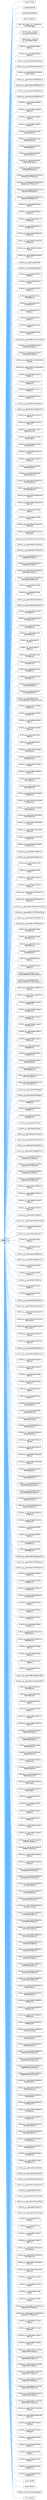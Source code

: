 digraph "Graphical Class Hierarchy"
{
 // LATEX_PDF_SIZE
  bgcolor="transparent";
  edge [fontname=Helvetica,fontsize=10,labelfontname=Helvetica,labelfontsize=10];
  node [fontname=Helvetica,fontsize=10,shape=box,height=0.2,width=0.4];
  rankdir="LR";
  Node0 [id="Node000000",label="object",height=0.2,width=0.4,color="grey60", fillcolor="#E0E0E0", style="filled",tooltip=" "];
  Node0 -> Node1 [id="edge191_Node000000_Node000001",dir="back",color="steelblue1",style="solid",tooltip=" "];
  Node1 [id="Node000001",label="graph.Graph",height=0.2,width=0.4,color="grey40", fillcolor="white", style="filled",URL="$classgraph_1_1_graph.html",tooltip=" "];
  Node0 -> Node2 [id="edge192_Node000000_Node000002",dir="back",color="steelblue1",style="solid",tooltip=" "];
  Node2 [id="Node000002",label="graph.OpCode",height=0.2,width=0.4,color="grey40", fillcolor="white", style="filled",URL="$classgraph_1_1_op_code.html",tooltip=" "];
  Node0 -> Node3 [id="edge193_Node000000_Node000003",dir="back",color="steelblue1",style="solid",tooltip=" "];
  Node3 [id="Node000003",label="graph.OpCodeTable",height=0.2,width=0.4,color="grey40", fillcolor="white", style="filled",URL="$classgraph_1_1_op_code_table.html",tooltip=" "];
  Node0 -> Node4 [id="edge194_Node000000_Node000004",dir="back",color="steelblue1",style="solid",tooltip=" "];
  Node4 [id="Node000004",label="graph.Subgraph",height=0.2,width=0.4,color="grey40", fillcolor="white", style="filled",URL="$classgraph_1_1_subgraph.html",tooltip=" "];
  Node0 -> Node5 [id="edge195_Node000000_Node000005",dir="back",color="steelblue1",style="solid",tooltip=" "];
  Node5 [id="Node000005",label="lstm_test_data_utils.Quantized\lLSTMDebugger",height=0.2,width=0.4,color="grey40", fillcolor="white", style="filled",URL="$classlstm__test__data__utils_1_1_quantized_l_s_t_m_debugger.html",tooltip=" "];
  Node0 -> Node6 [id="edge196_Node000000_Node000006",dir="back",color="steelblue1",style="solid",tooltip=" "];
  Node6 [id="Node000006",label="preprocessor_schema\l_py_generated.Data",height=0.2,width=0.4,color="grey40", fillcolor="white", style="filled",URL="$classpreprocessor__schema__py__generated_1_1_data.html",tooltip=" "];
  Node0 -> Node7 [id="edge197_Node000000_Node000007",dir="back",color="steelblue1",style="solid",tooltip=" "];
  Node7 [id="Node000007",label="preprocessor_schema\l_py_generated.DataT",height=0.2,width=0.4,color="grey40", fillcolor="white", style="filled",URL="$classpreprocessor__schema__py__generated_1_1_data_t.html",tooltip=" "];
  Node0 -> Node8 [id="edge198_Node000000_Node000008",dir="back",color="steelblue1",style="solid",tooltip=" "];
  Node8 [id="Node000008",label="schema_py_generated.ATan2\lOptions",height=0.2,width=0.4,color="grey40", fillcolor="white", style="filled",URL="$classschema__py__generated_1_1_a_tan2_options.html",tooltip=" "];
  Node0 -> Node9 [id="edge199_Node000000_Node000009",dir="back",color="steelblue1",style="solid",tooltip=" "];
  Node9 [id="Node000009",label="schema_py_generated.ATan2\lOptionsT",height=0.2,width=0.4,color="grey40", fillcolor="white", style="filled",URL="$classschema__py__generated_1_1_a_tan2_options_t.html",tooltip=" "];
  Node0 -> Node10 [id="edge200_Node000000_Node000010",dir="back",color="steelblue1",style="solid",tooltip=" "];
  Node10 [id="Node000010",label="schema_py_generated.AbsOptions",height=0.2,width=0.4,color="grey40", fillcolor="white", style="filled",URL="$classschema__py__generated_1_1_abs_options.html",tooltip=" "];
  Node0 -> Node11 [id="edge201_Node000000_Node000011",dir="back",color="steelblue1",style="solid",tooltip=" "];
  Node11 [id="Node000011",label="schema_py_generated.AbsOptionsT",height=0.2,width=0.4,color="grey40", fillcolor="white", style="filled",URL="$classschema__py__generated_1_1_abs_options_t.html",tooltip=" "];
  Node0 -> Node12 [id="edge202_Node000000_Node000012",dir="back",color="steelblue1",style="solid",tooltip=" "];
  Node12 [id="Node000012",label="schema_py_generated.Activation\lFunctionType",height=0.2,width=0.4,color="grey40", fillcolor="white", style="filled",URL="$classschema__py__generated_1_1_activation_function_type.html",tooltip=" "];
  Node0 -> Node13 [id="edge203_Node000000_Node000013",dir="back",color="steelblue1",style="solid",tooltip=" "];
  Node13 [id="Node000013",label="schema_py_generated.AddNOptions",height=0.2,width=0.4,color="grey40", fillcolor="white", style="filled",URL="$classschema__py__generated_1_1_add_n_options.html",tooltip=" "];
  Node0 -> Node14 [id="edge204_Node000000_Node000014",dir="back",color="steelblue1",style="solid",tooltip=" "];
  Node14 [id="Node000014",label="schema_py_generated.AddNOptionsT",height=0.2,width=0.4,color="grey40", fillcolor="white", style="filled",URL="$classschema__py__generated_1_1_add_n_options_t.html",tooltip=" "];
  Node0 -> Node15 [id="edge205_Node000000_Node000015",dir="back",color="steelblue1",style="solid",tooltip=" "];
  Node15 [id="Node000015",label="schema_py_generated.AddOptions",height=0.2,width=0.4,color="grey40", fillcolor="white", style="filled",URL="$classschema__py__generated_1_1_add_options.html",tooltip=" "];
  Node0 -> Node16 [id="edge206_Node000000_Node000016",dir="back",color="steelblue1",style="solid",tooltip=" "];
  Node16 [id="Node000016",label="schema_py_generated.AddOptionsT",height=0.2,width=0.4,color="grey40", fillcolor="white", style="filled",URL="$classschema__py__generated_1_1_add_options_t.html",tooltip=" "];
  Node0 -> Node17 [id="edge207_Node000000_Node000017",dir="back",color="steelblue1",style="solid",tooltip=" "];
  Node17 [id="Node000017",label="schema_py_generated.ArgMax\lOptions",height=0.2,width=0.4,color="grey40", fillcolor="white", style="filled",URL="$classschema__py__generated_1_1_arg_max_options.html",tooltip=" "];
  Node0 -> Node18 [id="edge208_Node000000_Node000018",dir="back",color="steelblue1",style="solid",tooltip=" "];
  Node18 [id="Node000018",label="schema_py_generated.ArgMax\lOptionsT",height=0.2,width=0.4,color="grey40", fillcolor="white", style="filled",URL="$classschema__py__generated_1_1_arg_max_options_t.html",tooltip=" "];
  Node0 -> Node19 [id="edge209_Node000000_Node000019",dir="back",color="steelblue1",style="solid",tooltip=" "];
  Node19 [id="Node000019",label="schema_py_generated.ArgMin\lOptions",height=0.2,width=0.4,color="grey40", fillcolor="white", style="filled",URL="$classschema__py__generated_1_1_arg_min_options.html",tooltip=" "];
  Node0 -> Node20 [id="edge210_Node000000_Node000020",dir="back",color="steelblue1",style="solid",tooltip=" "];
  Node20 [id="Node000020",label="schema_py_generated.ArgMin\lOptionsT",height=0.2,width=0.4,color="grey40", fillcolor="white", style="filled",URL="$classschema__py__generated_1_1_arg_min_options_t.html",tooltip=" "];
  Node0 -> Node21 [id="edge211_Node000000_Node000021",dir="back",color="steelblue1",style="solid",tooltip=" "];
  Node21 [id="Node000021",label="schema_py_generated.Assign\lVariableOptions",height=0.2,width=0.4,color="grey40", fillcolor="white", style="filled",URL="$classschema__py__generated_1_1_assign_variable_options.html",tooltip=" "];
  Node0 -> Node22 [id="edge212_Node000000_Node000022",dir="back",color="steelblue1",style="solid",tooltip=" "];
  Node22 [id="Node000022",label="schema_py_generated.Assign\lVariableOptionsT",height=0.2,width=0.4,color="grey40", fillcolor="white", style="filled",URL="$classschema__py__generated_1_1_assign_variable_options_t.html",tooltip=" "];
  Node0 -> Node23 [id="edge213_Node000000_Node000023",dir="back",color="steelblue1",style="solid",tooltip=" "];
  Node23 [id="Node000023",label="schema_py_generated.Batch\lMatMulOptions",height=0.2,width=0.4,color="grey40", fillcolor="white", style="filled",URL="$classschema__py__generated_1_1_batch_mat_mul_options.html",tooltip=" "];
  Node0 -> Node24 [id="edge214_Node000000_Node000024",dir="back",color="steelblue1",style="solid",tooltip=" "];
  Node24 [id="Node000024",label="schema_py_generated.Batch\lMatMulOptionsT",height=0.2,width=0.4,color="grey40", fillcolor="white", style="filled",URL="$classschema__py__generated_1_1_batch_mat_mul_options_t.html",tooltip=" "];
  Node0 -> Node25 [id="edge215_Node000000_Node000025",dir="back",color="steelblue1",style="solid",tooltip=" "];
  Node25 [id="Node000025",label="schema_py_generated.Batch\lToSpaceNDOptions",height=0.2,width=0.4,color="grey40", fillcolor="white", style="filled",URL="$classschema__py__generated_1_1_batch_to_space_n_d_options.html",tooltip=" "];
  Node0 -> Node26 [id="edge216_Node000000_Node000026",dir="back",color="steelblue1",style="solid",tooltip=" "];
  Node26 [id="Node000026",label="schema_py_generated.Batch\lToSpaceNDOptionsT",height=0.2,width=0.4,color="grey40", fillcolor="white", style="filled",URL="$classschema__py__generated_1_1_batch_to_space_n_d_options_t.html",tooltip=" "];
  Node0 -> Node27 [id="edge217_Node000000_Node000027",dir="back",color="steelblue1",style="solid",tooltip=" "];
  Node27 [id="Node000027",label="schema_py_generated.Bidirectional\lSequenceLSTMOptions",height=0.2,width=0.4,color="grey40", fillcolor="white", style="filled",URL="$classschema__py__generated_1_1_bidirectional_sequence_l_s_t_m_options.html",tooltip=" "];
  Node0 -> Node28 [id="edge218_Node000000_Node000028",dir="back",color="steelblue1",style="solid",tooltip=" "];
  Node28 [id="Node000028",label="schema_py_generated.Bidirectional\lSequenceLSTMOptionsT",height=0.2,width=0.4,color="grey40", fillcolor="white", style="filled",URL="$classschema__py__generated_1_1_bidirectional_sequence_l_s_t_m_options_t.html",tooltip=" "];
  Node0 -> Node29 [id="edge219_Node000000_Node000029",dir="back",color="steelblue1",style="solid",tooltip=" "];
  Node29 [id="Node000029",label="schema_py_generated.Bidirectional\lSequenceRNNOptions",height=0.2,width=0.4,color="grey40", fillcolor="white", style="filled",URL="$classschema__py__generated_1_1_bidirectional_sequence_r_n_n_options.html",tooltip=" "];
  Node0 -> Node30 [id="edge220_Node000000_Node000030",dir="back",color="steelblue1",style="solid",tooltip=" "];
  Node30 [id="Node000030",label="schema_py_generated.Bidirectional\lSequenceRNNOptionsT",height=0.2,width=0.4,color="grey40", fillcolor="white", style="filled",URL="$classschema__py__generated_1_1_bidirectional_sequence_r_n_n_options_t.html",tooltip=" "];
  Node0 -> Node31 [id="edge221_Node000000_Node000031",dir="back",color="steelblue1",style="solid",tooltip=" "];
  Node31 [id="Node000031",label="schema_py_generated.Bitcast\lOptions",height=0.2,width=0.4,color="grey40", fillcolor="white", style="filled",URL="$classschema__py__generated_1_1_bitcast_options.html",tooltip=" "];
  Node0 -> Node32 [id="edge222_Node000000_Node000032",dir="back",color="steelblue1",style="solid",tooltip=" "];
  Node32 [id="Node000032",label="schema_py_generated.Bitcast\lOptionsT",height=0.2,width=0.4,color="grey40", fillcolor="white", style="filled",URL="$classschema__py__generated_1_1_bitcast_options_t.html",tooltip=" "];
  Node0 -> Node33 [id="edge223_Node000000_Node000033",dir="back",color="steelblue1",style="solid",tooltip=" "];
  Node33 [id="Node000033",label="schema_py_generated.Bitwise\lXorOptions",height=0.2,width=0.4,color="grey40", fillcolor="white", style="filled",URL="$classschema__py__generated_1_1_bitwise_xor_options.html",tooltip=" "];
  Node0 -> Node34 [id="edge224_Node000000_Node000034",dir="back",color="steelblue1",style="solid",tooltip=" "];
  Node34 [id="Node000034",label="schema_py_generated.Bitwise\lXorOptionsT",height=0.2,width=0.4,color="grey40", fillcolor="white", style="filled",URL="$classschema__py__generated_1_1_bitwise_xor_options_t.html",tooltip=" "];
  Node0 -> Node35 [id="edge225_Node000000_Node000035",dir="back",color="steelblue1",style="solid",tooltip=" "];
  Node35 [id="Node000035",label="schema_py_generated.Broadcast\lToOptions",height=0.2,width=0.4,color="grey40", fillcolor="white", style="filled",URL="$classschema__py__generated_1_1_broadcast_to_options.html",tooltip=" "];
  Node0 -> Node36 [id="edge226_Node000000_Node000036",dir="back",color="steelblue1",style="solid",tooltip=" "];
  Node36 [id="Node000036",label="schema_py_generated.Broadcast\lToOptionsT",height=0.2,width=0.4,color="grey40", fillcolor="white", style="filled",URL="$classschema__py__generated_1_1_broadcast_to_options_t.html",tooltip=" "];
  Node0 -> Node37 [id="edge227_Node000000_Node000037",dir="back",color="steelblue1",style="solid",tooltip=" "];
  Node37 [id="Node000037",label="schema_py_generated.Bucketize\lOptions",height=0.2,width=0.4,color="grey40", fillcolor="white", style="filled",URL="$classschema__py__generated_1_1_bucketize_options.html",tooltip=" "];
  Node0 -> Node38 [id="edge228_Node000000_Node000038",dir="back",color="steelblue1",style="solid",tooltip=" "];
  Node38 [id="Node000038",label="schema_py_generated.Bucketize\lOptionsT",height=0.2,width=0.4,color="grey40", fillcolor="white", style="filled",URL="$classschema__py__generated_1_1_bucketize_options_t.html",tooltip=" "];
  Node0 -> Node39 [id="edge229_Node000000_Node000039",dir="back",color="steelblue1",style="solid",tooltip=" "];
  Node39 [id="Node000039",label="schema_py_generated.Buffer",height=0.2,width=0.4,color="grey40", fillcolor="white", style="filled",URL="$classschema__py__generated_1_1_buffer.html",tooltip=" "];
  Node0 -> Node40 [id="edge230_Node000000_Node000040",dir="back",color="steelblue1",style="solid",tooltip=" "];
  Node40 [id="Node000040",label="schema_py_generated.BufferT",height=0.2,width=0.4,color="grey40", fillcolor="white", style="filled",URL="$classschema__py__generated_1_1_buffer_t.html",tooltip=" "];
  Node0 -> Node41 [id="edge231_Node000000_Node000041",dir="back",color="steelblue1",style="solid",tooltip=" "];
  Node41 [id="Node000041",label="schema_py_generated.Builtin\lOperator",height=0.2,width=0.4,color="grey40", fillcolor="white", style="filled",URL="$classschema__py__generated_1_1_builtin_operator.html",tooltip=" "];
  Node0 -> Node42 [id="edge232_Node000000_Node000042",dir="back",color="steelblue1",style="solid",tooltip=" "];
  Node42 [id="Node000042",label="schema_py_generated.Builtin\lOptions",height=0.2,width=0.4,color="grey40", fillcolor="white", style="filled",URL="$classschema__py__generated_1_1_builtin_options.html",tooltip=" "];
  Node0 -> Node43 [id="edge233_Node000000_Node000043",dir="back",color="steelblue1",style="solid",tooltip=" "];
  Node43 [id="Node000043",label="schema_py_generated.Builtin\lOptions2",height=0.2,width=0.4,color="grey40", fillcolor="white", style="filled",URL="$classschema__py__generated_1_1_builtin_options2.html",tooltip=" "];
  Node0 -> Node44 [id="edge234_Node000000_Node000044",dir="back",color="steelblue1",style="solid",tooltip=" "];
  Node44 [id="Node000044",label="schema_py_generated.Call\lOnceOptions",height=0.2,width=0.4,color="grey40", fillcolor="white", style="filled",URL="$classschema__py__generated_1_1_call_once_options.html",tooltip=" "];
  Node0 -> Node45 [id="edge235_Node000000_Node000045",dir="back",color="steelblue1",style="solid",tooltip=" "];
  Node45 [id="Node000045",label="schema_py_generated.Call\lOnceOptionsT",height=0.2,width=0.4,color="grey40", fillcolor="white", style="filled",URL="$classschema__py__generated_1_1_call_once_options_t.html",tooltip=" "];
  Node0 -> Node46 [id="edge236_Node000000_Node000046",dir="back",color="steelblue1",style="solid",tooltip=" "];
  Node46 [id="Node000046",label="schema_py_generated.Call\lOptions",height=0.2,width=0.4,color="grey40", fillcolor="white", style="filled",URL="$classschema__py__generated_1_1_call_options.html",tooltip=" "];
  Node0 -> Node47 [id="edge237_Node000000_Node000047",dir="back",color="steelblue1",style="solid",tooltip=" "];
  Node47 [id="Node000047",label="schema_py_generated.Call\lOptionsT",height=0.2,width=0.4,color="grey40", fillcolor="white", style="filled",URL="$classschema__py__generated_1_1_call_options_t.html",tooltip=" "];
  Node0 -> Node48 [id="edge238_Node000000_Node000048",dir="back",color="steelblue1",style="solid",tooltip=" "];
  Node48 [id="Node000048",label="schema_py_generated.Cast\lOptions",height=0.2,width=0.4,color="grey40", fillcolor="white", style="filled",URL="$classschema__py__generated_1_1_cast_options.html",tooltip=" "];
  Node0 -> Node49 [id="edge239_Node000000_Node000049",dir="back",color="steelblue1",style="solid",tooltip=" "];
  Node49 [id="Node000049",label="schema_py_generated.Cast\lOptionsT",height=0.2,width=0.4,color="grey40", fillcolor="white", style="filled",URL="$classschema__py__generated_1_1_cast_options_t.html",tooltip=" "];
  Node0 -> Node50 [id="edge240_Node000000_Node000050",dir="back",color="steelblue1",style="solid",tooltip=" "];
  Node50 [id="Node000050",label="schema_py_generated.CombinerType",height=0.2,width=0.4,color="grey40", fillcolor="white", style="filled",URL="$classschema__py__generated_1_1_combiner_type.html",tooltip=" "];
  Node0 -> Node51 [id="edge241_Node000000_Node000051",dir="back",color="steelblue1",style="solid",tooltip=" "];
  Node51 [id="Node000051",label="schema_py_generated.Concat\lEmbeddingsOptions",height=0.2,width=0.4,color="grey40", fillcolor="white", style="filled",URL="$classschema__py__generated_1_1_concat_embeddings_options.html",tooltip=" "];
  Node0 -> Node52 [id="edge242_Node000000_Node000052",dir="back",color="steelblue1",style="solid",tooltip=" "];
  Node52 [id="Node000052",label="schema_py_generated.Concat\lEmbeddingsOptionsT",height=0.2,width=0.4,color="grey40", fillcolor="white", style="filled",URL="$classschema__py__generated_1_1_concat_embeddings_options_t.html",tooltip=" "];
  Node0 -> Node53 [id="edge243_Node000000_Node000053",dir="back",color="steelblue1",style="solid",tooltip=" "];
  Node53 [id="Node000053",label="schema_py_generated.Concatenation\lOptions",height=0.2,width=0.4,color="grey40", fillcolor="white", style="filled",URL="$classschema__py__generated_1_1_concatenation_options.html",tooltip=" "];
  Node0 -> Node54 [id="edge244_Node000000_Node000054",dir="back",color="steelblue1",style="solid",tooltip=" "];
  Node54 [id="Node000054",label="schema_py_generated.Concatenation\lOptionsT",height=0.2,width=0.4,color="grey40", fillcolor="white", style="filled",URL="$classschema__py__generated_1_1_concatenation_options_t.html",tooltip=" "];
  Node0 -> Node55 [id="edge245_Node000000_Node000055",dir="back",color="steelblue1",style="solid",tooltip=" "];
  Node55 [id="Node000055",label="schema_py_generated.Conv2\lDOptions",height=0.2,width=0.4,color="grey40", fillcolor="white", style="filled",URL="$classschema__py__generated_1_1_conv2_d_options.html",tooltip=" "];
  Node0 -> Node56 [id="edge246_Node000000_Node000056",dir="back",color="steelblue1",style="solid",tooltip=" "];
  Node56 [id="Node000056",label="schema_py_generated.Conv2\lDOptionsT",height=0.2,width=0.4,color="grey40", fillcolor="white", style="filled",URL="$classschema__py__generated_1_1_conv2_d_options_t.html",tooltip=" "];
  Node0 -> Node57 [id="edge247_Node000000_Node000057",dir="back",color="steelblue1",style="solid",tooltip=" "];
  Node57 [id="Node000057",label="schema_py_generated.Conv3\lDOptions",height=0.2,width=0.4,color="grey40", fillcolor="white", style="filled",URL="$classschema__py__generated_1_1_conv3_d_options.html",tooltip=" "];
  Node0 -> Node58 [id="edge248_Node000000_Node000058",dir="back",color="steelblue1",style="solid",tooltip=" "];
  Node58 [id="Node000058",label="schema_py_generated.Conv3\lDOptionsT",height=0.2,width=0.4,color="grey40", fillcolor="white", style="filled",URL="$classschema__py__generated_1_1_conv3_d_options_t.html",tooltip=" "];
  Node0 -> Node59 [id="edge249_Node000000_Node000059",dir="back",color="steelblue1",style="solid",tooltip=" "];
  Node59 [id="Node000059",label="schema_py_generated.CosOptions",height=0.2,width=0.4,color="grey40", fillcolor="white", style="filled",URL="$classschema__py__generated_1_1_cos_options.html",tooltip=" "];
  Node0 -> Node60 [id="edge250_Node000000_Node000060",dir="back",color="steelblue1",style="solid",tooltip=" "];
  Node60 [id="Node000060",label="schema_py_generated.CosOptionsT",height=0.2,width=0.4,color="grey40", fillcolor="white", style="filled",URL="$classschema__py__generated_1_1_cos_options_t.html",tooltip=" "];
  Node0 -> Node61 [id="edge251_Node000000_Node000061",dir="back",color="steelblue1",style="solid",tooltip=" "];
  Node61 [id="Node000061",label="schema_py_generated.Cumsum\lOptions",height=0.2,width=0.4,color="grey40", fillcolor="white", style="filled",URL="$classschema__py__generated_1_1_cumsum_options.html",tooltip=" "];
  Node0 -> Node62 [id="edge252_Node000000_Node000062",dir="back",color="steelblue1",style="solid",tooltip=" "];
  Node62 [id="Node000062",label="schema_py_generated.Cumsum\lOptionsT",height=0.2,width=0.4,color="grey40", fillcolor="white", style="filled",URL="$classschema__py__generated_1_1_cumsum_options_t.html",tooltip=" "];
  Node0 -> Node63 [id="edge253_Node000000_Node000063",dir="back",color="steelblue1",style="solid",tooltip=" "];
  Node63 [id="Node000063",label="schema_py_generated.Custom\lOptionsFormat",height=0.2,width=0.4,color="grey40", fillcolor="white", style="filled",URL="$classschema__py__generated_1_1_custom_options_format.html",tooltip=" "];
  Node0 -> Node64 [id="edge254_Node000000_Node000064",dir="back",color="steelblue1",style="solid",tooltip=" "];
  Node64 [id="Node000064",label="schema_py_generated.Custom\lQuantization",height=0.2,width=0.4,color="grey40", fillcolor="white", style="filled",URL="$classschema__py__generated_1_1_custom_quantization.html",tooltip=" "];
  Node0 -> Node65 [id="edge255_Node000000_Node000065",dir="back",color="steelblue1",style="solid",tooltip=" "];
  Node65 [id="Node000065",label="schema_py_generated.Custom\lQuantizationT",height=0.2,width=0.4,color="grey40", fillcolor="white", style="filled",URL="$classschema__py__generated_1_1_custom_quantization_t.html",tooltip=" "];
  Node0 -> Node66 [id="edge256_Node000000_Node000066",dir="back",color="steelblue1",style="solid",tooltip=" "];
  Node66 [id="Node000066",label="schema_py_generated.Densify\lOptions",height=0.2,width=0.4,color="grey40", fillcolor="white", style="filled",URL="$classschema__py__generated_1_1_densify_options.html",tooltip=" "];
  Node0 -> Node67 [id="edge257_Node000000_Node000067",dir="back",color="steelblue1",style="solid",tooltip=" "];
  Node67 [id="Node000067",label="schema_py_generated.Densify\lOptionsT",height=0.2,width=0.4,color="grey40", fillcolor="white", style="filled",URL="$classschema__py__generated_1_1_densify_options_t.html",tooltip=" "];
  Node0 -> Node68 [id="edge258_Node000000_Node000068",dir="back",color="steelblue1",style="solid",tooltip=" "];
  Node68 [id="Node000068",label="schema_py_generated.Depth\lToSpaceOptions",height=0.2,width=0.4,color="grey40", fillcolor="white", style="filled",URL="$classschema__py__generated_1_1_depth_to_space_options.html",tooltip=" "];
  Node0 -> Node69 [id="edge259_Node000000_Node000069",dir="back",color="steelblue1",style="solid",tooltip=" "];
  Node69 [id="Node000069",label="schema_py_generated.Depth\lToSpaceOptionsT",height=0.2,width=0.4,color="grey40", fillcolor="white", style="filled",URL="$classschema__py__generated_1_1_depth_to_space_options_t.html",tooltip=" "];
  Node0 -> Node70 [id="edge260_Node000000_Node000070",dir="back",color="steelblue1",style="solid",tooltip=" "];
  Node70 [id="Node000070",label="schema_py_generated.Depthwise\lConv2DOptions",height=0.2,width=0.4,color="grey40", fillcolor="white", style="filled",URL="$classschema__py__generated_1_1_depthwise_conv2_d_options.html",tooltip=" "];
  Node0 -> Node71 [id="edge261_Node000000_Node000071",dir="back",color="steelblue1",style="solid",tooltip=" "];
  Node71 [id="Node000071",label="schema_py_generated.Depthwise\lConv2DOptionsT",height=0.2,width=0.4,color="grey40", fillcolor="white", style="filled",URL="$classschema__py__generated_1_1_depthwise_conv2_d_options_t.html",tooltip=" "];
  Node0 -> Node72 [id="edge262_Node000000_Node000072",dir="back",color="steelblue1",style="solid",tooltip=" "];
  Node72 [id="Node000072",label="schema_py_generated.Dequantize\lOptions",height=0.2,width=0.4,color="grey40", fillcolor="white", style="filled",URL="$classschema__py__generated_1_1_dequantize_options.html",tooltip=" "];
  Node0 -> Node73 [id="edge263_Node000000_Node000073",dir="back",color="steelblue1",style="solid",tooltip=" "];
  Node73 [id="Node000073",label="schema_py_generated.Dequantize\lOptionsT",height=0.2,width=0.4,color="grey40", fillcolor="white", style="filled",URL="$classschema__py__generated_1_1_dequantize_options_t.html",tooltip=" "];
  Node0 -> Node74 [id="edge264_Node000000_Node000074",dir="back",color="steelblue1",style="solid",tooltip=" "];
  Node74 [id="Node000074",label="schema_py_generated.Dilate\lOptions",height=0.2,width=0.4,color="grey40", fillcolor="white", style="filled",URL="$classschema__py__generated_1_1_dilate_options.html",tooltip=" "];
  Node0 -> Node75 [id="edge265_Node000000_Node000075",dir="back",color="steelblue1",style="solid",tooltip=" "];
  Node75 [id="Node000075",label="schema_py_generated.Dilate\lOptionsT",height=0.2,width=0.4,color="grey40", fillcolor="white", style="filled",URL="$classschema__py__generated_1_1_dilate_options_t.html",tooltip=" "];
  Node0 -> Node76 [id="edge266_Node000000_Node000076",dir="back",color="steelblue1",style="solid",tooltip=" "];
  Node76 [id="Node000076",label="schema_py_generated.Dimension\lMetadata",height=0.2,width=0.4,color="grey40", fillcolor="white", style="filled",URL="$classschema__py__generated_1_1_dimension_metadata.html",tooltip=" "];
  Node0 -> Node77 [id="edge267_Node000000_Node000077",dir="back",color="steelblue1",style="solid",tooltip=" "];
  Node77 [id="Node000077",label="schema_py_generated.Dimension\lMetadataT",height=0.2,width=0.4,color="grey40", fillcolor="white", style="filled",URL="$classschema__py__generated_1_1_dimension_metadata_t.html",tooltip=" "];
  Node0 -> Node78 [id="edge268_Node000000_Node000078",dir="back",color="steelblue1",style="solid",tooltip=" "];
  Node78 [id="Node000078",label="schema_py_generated.DimensionType",height=0.2,width=0.4,color="grey40", fillcolor="white", style="filled",URL="$classschema__py__generated_1_1_dimension_type.html",tooltip=" "];
  Node0 -> Node79 [id="edge269_Node000000_Node000079",dir="back",color="steelblue1",style="solid",tooltip=" "];
  Node79 [id="Node000079",label="schema_py_generated.DivOptions",height=0.2,width=0.4,color="grey40", fillcolor="white", style="filled",URL="$classschema__py__generated_1_1_div_options.html",tooltip=" "];
  Node0 -> Node80 [id="edge270_Node000000_Node000080",dir="back",color="steelblue1",style="solid",tooltip=" "];
  Node80 [id="Node000080",label="schema_py_generated.DivOptionsT",height=0.2,width=0.4,color="grey40", fillcolor="white", style="filled",URL="$classschema__py__generated_1_1_div_options_t.html",tooltip=" "];
  Node0 -> Node81 [id="edge271_Node000000_Node000081",dir="back",color="steelblue1",style="solid",tooltip=" "];
  Node81 [id="Node000081",label="schema_py_generated.Dynamic\lUpdateSliceOptions",height=0.2,width=0.4,color="grey40", fillcolor="white", style="filled",URL="$classschema__py__generated_1_1_dynamic_update_slice_options.html",tooltip=" "];
  Node0 -> Node82 [id="edge272_Node000000_Node000082",dir="back",color="steelblue1",style="solid",tooltip=" "];
  Node82 [id="Node000082",label="schema_py_generated.Dynamic\lUpdateSliceOptionsT",height=0.2,width=0.4,color="grey40", fillcolor="white", style="filled",URL="$classschema__py__generated_1_1_dynamic_update_slice_options_t.html",tooltip=" "];
  Node0 -> Node83 [id="edge273_Node000000_Node000083",dir="back",color="steelblue1",style="solid",tooltip=" "];
  Node83 [id="Node000083",label="schema_py_generated.Embedding\lLookupSparseOptions",height=0.2,width=0.4,color="grey40", fillcolor="white", style="filled",URL="$classschema__py__generated_1_1_embedding_lookup_sparse_options.html",tooltip=" "];
  Node0 -> Node84 [id="edge274_Node000000_Node000084",dir="back",color="steelblue1",style="solid",tooltip=" "];
  Node84 [id="Node000084",label="schema_py_generated.Embedding\lLookupSparseOptionsT",height=0.2,width=0.4,color="grey40", fillcolor="white", style="filled",URL="$classschema__py__generated_1_1_embedding_lookup_sparse_options_t.html",tooltip=" "];
  Node0 -> Node85 [id="edge275_Node000000_Node000085",dir="back",color="steelblue1",style="solid",tooltip=" "];
  Node85 [id="Node000085",label="schema_py_generated.Equal\lOptions",height=0.2,width=0.4,color="grey40", fillcolor="white", style="filled",URL="$classschema__py__generated_1_1_equal_options.html",tooltip=" "];
  Node0 -> Node86 [id="edge276_Node000000_Node000086",dir="back",color="steelblue1",style="solid",tooltip=" "];
  Node86 [id="Node000086",label="schema_py_generated.Equal\lOptionsT",height=0.2,width=0.4,color="grey40", fillcolor="white", style="filled",URL="$classschema__py__generated_1_1_equal_options_t.html",tooltip=" "];
  Node0 -> Node87 [id="edge277_Node000000_Node000087",dir="back",color="steelblue1",style="solid",tooltip=" "];
  Node87 [id="Node000087",label="schema_py_generated.ExpOptions",height=0.2,width=0.4,color="grey40", fillcolor="white", style="filled",URL="$classschema__py__generated_1_1_exp_options.html",tooltip=" "];
  Node0 -> Node88 [id="edge278_Node000000_Node000088",dir="back",color="steelblue1",style="solid",tooltip=" "];
  Node88 [id="Node000088",label="schema_py_generated.ExpOptionsT",height=0.2,width=0.4,color="grey40", fillcolor="white", style="filled",URL="$classschema__py__generated_1_1_exp_options_t.html",tooltip=" "];
  Node0 -> Node89 [id="edge279_Node000000_Node000089",dir="back",color="steelblue1",style="solid",tooltip=" "];
  Node89 [id="Node000089",label="schema_py_generated.Expand\lDimsOptions",height=0.2,width=0.4,color="grey40", fillcolor="white", style="filled",URL="$classschema__py__generated_1_1_expand_dims_options.html",tooltip=" "];
  Node0 -> Node90 [id="edge280_Node000000_Node000090",dir="back",color="steelblue1",style="solid",tooltip=" "];
  Node90 [id="Node000090",label="schema_py_generated.Expand\lDimsOptionsT",height=0.2,width=0.4,color="grey40", fillcolor="white", style="filled",URL="$classschema__py__generated_1_1_expand_dims_options_t.html",tooltip=" "];
  Node0 -> Node91 [id="edge281_Node000000_Node000091",dir="back",color="steelblue1",style="solid",tooltip=" "];
  Node91 [id="Node000091",label="schema_py_generated.Fake\lQuantOptions",height=0.2,width=0.4,color="grey40", fillcolor="white", style="filled",URL="$classschema__py__generated_1_1_fake_quant_options.html",tooltip=" "];
  Node0 -> Node92 [id="edge282_Node000000_Node000092",dir="back",color="steelblue1",style="solid",tooltip=" "];
  Node92 [id="Node000092",label="schema_py_generated.Fake\lQuantOptionsT",height=0.2,width=0.4,color="grey40", fillcolor="white", style="filled",URL="$classschema__py__generated_1_1_fake_quant_options_t.html",tooltip=" "];
  Node0 -> Node93 [id="edge283_Node000000_Node000093",dir="back",color="steelblue1",style="solid",tooltip=" "];
  Node93 [id="Node000093",label="schema_py_generated.Fill\lOptions",height=0.2,width=0.4,color="grey40", fillcolor="white", style="filled",URL="$classschema__py__generated_1_1_fill_options.html",tooltip=" "];
  Node0 -> Node94 [id="edge284_Node000000_Node000094",dir="back",color="steelblue1",style="solid",tooltip=" "];
  Node94 [id="Node000094",label="schema_py_generated.Fill\lOptionsT",height=0.2,width=0.4,color="grey40", fillcolor="white", style="filled",URL="$classschema__py__generated_1_1_fill_options_t.html",tooltip=" "];
  Node0 -> Node95 [id="edge285_Node000000_Node000095",dir="back",color="steelblue1",style="solid",tooltip=" "];
  Node95 [id="Node000095",label="schema_py_generated.Floor\lDivOptions",height=0.2,width=0.4,color="grey40", fillcolor="white", style="filled",URL="$classschema__py__generated_1_1_floor_div_options.html",tooltip=" "];
  Node0 -> Node96 [id="edge286_Node000000_Node000096",dir="back",color="steelblue1",style="solid",tooltip=" "];
  Node96 [id="Node000096",label="schema_py_generated.Floor\lDivOptionsT",height=0.2,width=0.4,color="grey40", fillcolor="white", style="filled",URL="$classschema__py__generated_1_1_floor_div_options_t.html",tooltip=" "];
  Node0 -> Node97 [id="edge287_Node000000_Node000097",dir="back",color="steelblue1",style="solid",tooltip=" "];
  Node97 [id="Node000097",label="schema_py_generated.Floor\lModOptions",height=0.2,width=0.4,color="grey40", fillcolor="white", style="filled",URL="$classschema__py__generated_1_1_floor_mod_options.html",tooltip=" "];
  Node0 -> Node98 [id="edge288_Node000000_Node000098",dir="back",color="steelblue1",style="solid",tooltip=" "];
  Node98 [id="Node000098",label="schema_py_generated.Floor\lModOptionsT",height=0.2,width=0.4,color="grey40", fillcolor="white", style="filled",URL="$classschema__py__generated_1_1_floor_mod_options_t.html",tooltip=" "];
  Node0 -> Node99 [id="edge289_Node000000_Node000099",dir="back",color="steelblue1",style="solid",tooltip=" "];
  Node99 [id="Node000099",label="schema_py_generated.Fully\lConnectedOptions",height=0.2,width=0.4,color="grey40", fillcolor="white", style="filled",URL="$classschema__py__generated_1_1_fully_connected_options.html",tooltip=" "];
  Node0 -> Node100 [id="edge290_Node000000_Node000100",dir="back",color="steelblue1",style="solid",tooltip=" "];
  Node100 [id="Node000100",label="schema_py_generated.Fully\lConnectedOptionsT",height=0.2,width=0.4,color="grey40", fillcolor="white", style="filled",URL="$classschema__py__generated_1_1_fully_connected_options_t.html",tooltip=" "];
  Node0 -> Node101 [id="edge291_Node000000_Node000101",dir="back",color="steelblue1",style="solid",tooltip=" "];
  Node101 [id="Node000101",label="schema_py_generated.Fully\lConnectedOptionsWeightsFormat",height=0.2,width=0.4,color="grey40", fillcolor="white", style="filled",URL="$classschema__py__generated_1_1_fully_connected_options_weights_format.html",tooltip=" "];
  Node0 -> Node102 [id="edge292_Node000000_Node000102",dir="back",color="steelblue1",style="solid",tooltip=" "];
  Node102 [id="Node000102",label="schema_py_generated.Gather\lNdOptions",height=0.2,width=0.4,color="grey40", fillcolor="white", style="filled",URL="$classschema__py__generated_1_1_gather_nd_options.html",tooltip=" "];
  Node0 -> Node103 [id="edge293_Node000000_Node000103",dir="back",color="steelblue1",style="solid",tooltip=" "];
  Node103 [id="Node000103",label="schema_py_generated.Gather\lNdOptionsT",height=0.2,width=0.4,color="grey40", fillcolor="white", style="filled",URL="$classschema__py__generated_1_1_gather_nd_options_t.html",tooltip=" "];
  Node0 -> Node104 [id="edge294_Node000000_Node000104",dir="back",color="steelblue1",style="solid",tooltip=" "];
  Node104 [id="Node000104",label="schema_py_generated.Gather\lOptions",height=0.2,width=0.4,color="grey40", fillcolor="white", style="filled",URL="$classschema__py__generated_1_1_gather_options.html",tooltip=" "];
  Node0 -> Node105 [id="edge295_Node000000_Node000105",dir="back",color="steelblue1",style="solid",tooltip=" "];
  Node105 [id="Node000105",label="schema_py_generated.Gather\lOptionsT",height=0.2,width=0.4,color="grey40", fillcolor="white", style="filled",URL="$classschema__py__generated_1_1_gather_options_t.html",tooltip=" "];
  Node0 -> Node106 [id="edge296_Node000000_Node000106",dir="back",color="steelblue1",style="solid",tooltip=" "];
  Node106 [id="Node000106",label="schema_py_generated.Gelu\lOptions",height=0.2,width=0.4,color="grey40", fillcolor="white", style="filled",URL="$classschema__py__generated_1_1_gelu_options.html",tooltip=" "];
  Node0 -> Node107 [id="edge297_Node000000_Node000107",dir="back",color="steelblue1",style="solid",tooltip=" "];
  Node107 [id="Node000107",label="schema_py_generated.Gelu\lOptionsT",height=0.2,width=0.4,color="grey40", fillcolor="white", style="filled",URL="$classschema__py__generated_1_1_gelu_options_t.html",tooltip=" "];
  Node0 -> Node108 [id="edge298_Node000000_Node000108",dir="back",color="steelblue1",style="solid",tooltip=" "];
  Node108 [id="Node000108",label="schema_py_generated.Greater\lEqualOptions",height=0.2,width=0.4,color="grey40", fillcolor="white", style="filled",URL="$classschema__py__generated_1_1_greater_equal_options.html",tooltip=" "];
  Node0 -> Node109 [id="edge299_Node000000_Node000109",dir="back",color="steelblue1",style="solid",tooltip=" "];
  Node109 [id="Node000109",label="schema_py_generated.Greater\lEqualOptionsT",height=0.2,width=0.4,color="grey40", fillcolor="white", style="filled",URL="$classschema__py__generated_1_1_greater_equal_options_t.html",tooltip=" "];
  Node0 -> Node110 [id="edge300_Node000000_Node000110",dir="back",color="steelblue1",style="solid",tooltip=" "];
  Node110 [id="Node000110",label="schema_py_generated.Greater\lOptions",height=0.2,width=0.4,color="grey40", fillcolor="white", style="filled",URL="$classschema__py__generated_1_1_greater_options.html",tooltip=" "];
  Node0 -> Node111 [id="edge301_Node000000_Node000111",dir="back",color="steelblue1",style="solid",tooltip=" "];
  Node111 [id="Node000111",label="schema_py_generated.Greater\lOptionsT",height=0.2,width=0.4,color="grey40", fillcolor="white", style="filled",URL="$classschema__py__generated_1_1_greater_options_t.html",tooltip=" "];
  Node0 -> Node112 [id="edge302_Node000000_Node000112",dir="back",color="steelblue1",style="solid",tooltip=" "];
  Node112 [id="Node000112",label="schema_py_generated.Hard\lSwishOptions",height=0.2,width=0.4,color="grey40", fillcolor="white", style="filled",URL="$classschema__py__generated_1_1_hard_swish_options.html",tooltip=" "];
  Node0 -> Node113 [id="edge303_Node000000_Node000113",dir="back",color="steelblue1",style="solid",tooltip=" "];
  Node113 [id="Node000113",label="schema_py_generated.Hard\lSwishOptionsT",height=0.2,width=0.4,color="grey40", fillcolor="white", style="filled",URL="$classschema__py__generated_1_1_hard_swish_options_t.html",tooltip=" "];
  Node0 -> Node114 [id="edge304_Node000000_Node000114",dir="back",color="steelblue1",style="solid",tooltip=" "];
  Node114 [id="Node000114",label="schema_py_generated.Hashtable\lFindOptions",height=0.2,width=0.4,color="grey40", fillcolor="white", style="filled",URL="$classschema__py__generated_1_1_hashtable_find_options.html",tooltip=" "];
  Node0 -> Node115 [id="edge305_Node000000_Node000115",dir="back",color="steelblue1",style="solid",tooltip=" "];
  Node115 [id="Node000115",label="schema_py_generated.Hashtable\lFindOptionsT",height=0.2,width=0.4,color="grey40", fillcolor="white", style="filled",URL="$classschema__py__generated_1_1_hashtable_find_options_t.html",tooltip=" "];
  Node0 -> Node116 [id="edge306_Node000000_Node000116",dir="back",color="steelblue1",style="solid",tooltip=" "];
  Node116 [id="Node000116",label="schema_py_generated.Hashtable\lImportOptions",height=0.2,width=0.4,color="grey40", fillcolor="white", style="filled",URL="$classschema__py__generated_1_1_hashtable_import_options.html",tooltip=" "];
  Node0 -> Node117 [id="edge307_Node000000_Node000117",dir="back",color="steelblue1",style="solid",tooltip=" "];
  Node117 [id="Node000117",label="schema_py_generated.Hashtable\lImportOptionsT",height=0.2,width=0.4,color="grey40", fillcolor="white", style="filled",URL="$classschema__py__generated_1_1_hashtable_import_options_t.html",tooltip=" "];
  Node0 -> Node118 [id="edge308_Node000000_Node000118",dir="back",color="steelblue1",style="solid",tooltip=" "];
  Node118 [id="Node000118",label="schema_py_generated.Hashtable\lOptions",height=0.2,width=0.4,color="grey40", fillcolor="white", style="filled",URL="$classschema__py__generated_1_1_hashtable_options.html",tooltip=" "];
  Node0 -> Node119 [id="edge309_Node000000_Node000119",dir="back",color="steelblue1",style="solid",tooltip=" "];
  Node119 [id="Node000119",label="schema_py_generated.Hashtable\lOptionsT",height=0.2,width=0.4,color="grey40", fillcolor="white", style="filled",URL="$classschema__py__generated_1_1_hashtable_options_t.html",tooltip=" "];
  Node0 -> Node120 [id="edge310_Node000000_Node000120",dir="back",color="steelblue1",style="solid",tooltip=" "];
  Node120 [id="Node000120",label="schema_py_generated.Hashtable\lSizeOptions",height=0.2,width=0.4,color="grey40", fillcolor="white", style="filled",URL="$classschema__py__generated_1_1_hashtable_size_options.html",tooltip=" "];
  Node0 -> Node121 [id="edge311_Node000000_Node000121",dir="back",color="steelblue1",style="solid",tooltip=" "];
  Node121 [id="Node000121",label="schema_py_generated.Hashtable\lSizeOptionsT",height=0.2,width=0.4,color="grey40", fillcolor="white", style="filled",URL="$classschema__py__generated_1_1_hashtable_size_options_t.html",tooltip=" "];
  Node0 -> Node122 [id="edge312_Node000000_Node000122",dir="back",color="steelblue1",style="solid",tooltip=" "];
  Node122 [id="Node000122",label="schema_py_generated.IfOptions",height=0.2,width=0.4,color="grey40", fillcolor="white", style="filled",URL="$classschema__py__generated_1_1_if_options.html",tooltip=" "];
  Node0 -> Node123 [id="edge313_Node000000_Node000123",dir="back",color="steelblue1",style="solid",tooltip=" "];
  Node123 [id="Node000123",label="schema_py_generated.IfOptionsT",height=0.2,width=0.4,color="grey40", fillcolor="white", style="filled",URL="$classschema__py__generated_1_1_if_options_t.html",tooltip=" "];
  Node0 -> Node124 [id="edge314_Node000000_Node000124",dir="back",color="steelblue1",style="solid",tooltip=" "];
  Node124 [id="Node000124",label="schema_py_generated.Int32\lVector",height=0.2,width=0.4,color="grey40", fillcolor="white", style="filled",URL="$classschema__py__generated_1_1_int32_vector.html",tooltip=" "];
  Node0 -> Node125 [id="edge315_Node000000_Node000125",dir="back",color="steelblue1",style="solid",tooltip=" "];
  Node125 [id="Node000125",label="schema_py_generated.Int32\lVectorT",height=0.2,width=0.4,color="grey40", fillcolor="white", style="filled",URL="$classschema__py__generated_1_1_int32_vector_t.html",tooltip=" "];
  Node0 -> Node126 [id="edge316_Node000000_Node000126",dir="back",color="steelblue1",style="solid",tooltip=" "];
  Node126 [id="Node000126",label="schema_py_generated.L2Norm\lOptions",height=0.2,width=0.4,color="grey40", fillcolor="white", style="filled",URL="$classschema__py__generated_1_1_l2_norm_options.html",tooltip=" "];
  Node0 -> Node127 [id="edge317_Node000000_Node000127",dir="back",color="steelblue1",style="solid",tooltip=" "];
  Node127 [id="Node000127",label="schema_py_generated.L2Norm\lOptionsT",height=0.2,width=0.4,color="grey40", fillcolor="white", style="filled",URL="$classschema__py__generated_1_1_l2_norm_options_t.html",tooltip=" "];
  Node0 -> Node128 [id="edge318_Node000000_Node000128",dir="back",color="steelblue1",style="solid",tooltip=" "];
  Node128 [id="Node000128",label="schema_py_generated.LSHProjection\lOptions",height=0.2,width=0.4,color="grey40", fillcolor="white", style="filled",URL="$classschema__py__generated_1_1_l_s_h_projection_options.html",tooltip=" "];
  Node0 -> Node129 [id="edge319_Node000000_Node000129",dir="back",color="steelblue1",style="solid",tooltip=" "];
  Node129 [id="Node000129",label="schema_py_generated.LSHProjection\lOptionsT",height=0.2,width=0.4,color="grey40", fillcolor="white", style="filled",URL="$classschema__py__generated_1_1_l_s_h_projection_options_t.html",tooltip=" "];
  Node0 -> Node130 [id="edge320_Node000000_Node000130",dir="back",color="steelblue1",style="solid",tooltip=" "];
  Node130 [id="Node000130",label="schema_py_generated.LSHProjectionType",height=0.2,width=0.4,color="grey40", fillcolor="white", style="filled",URL="$classschema__py__generated_1_1_l_s_h_projection_type.html",tooltip=" "];
  Node0 -> Node131 [id="edge321_Node000000_Node000131",dir="back",color="steelblue1",style="solid",tooltip=" "];
  Node131 [id="Node000131",label="schema_py_generated.LSTMKernelType",height=0.2,width=0.4,color="grey40", fillcolor="white", style="filled",URL="$classschema__py__generated_1_1_l_s_t_m_kernel_type.html",tooltip=" "];
  Node0 -> Node132 [id="edge322_Node000000_Node000132",dir="back",color="steelblue1",style="solid",tooltip=" "];
  Node132 [id="Node000132",label="schema_py_generated.LSTMOptions",height=0.2,width=0.4,color="grey40", fillcolor="white", style="filled",URL="$classschema__py__generated_1_1_l_s_t_m_options.html",tooltip=" "];
  Node0 -> Node133 [id="edge323_Node000000_Node000133",dir="back",color="steelblue1",style="solid",tooltip=" "];
  Node133 [id="Node000133",label="schema_py_generated.LSTMOptionsT",height=0.2,width=0.4,color="grey40", fillcolor="white", style="filled",URL="$classschema__py__generated_1_1_l_s_t_m_options_t.html",tooltip=" "];
  Node0 -> Node134 [id="edge324_Node000000_Node000134",dir="back",color="steelblue1",style="solid",tooltip=" "];
  Node134 [id="Node000134",label="schema_py_generated.Leaky\lReluOptions",height=0.2,width=0.4,color="grey40", fillcolor="white", style="filled",URL="$classschema__py__generated_1_1_leaky_relu_options.html",tooltip=" "];
  Node0 -> Node135 [id="edge325_Node000000_Node000135",dir="back",color="steelblue1",style="solid",tooltip=" "];
  Node135 [id="Node000135",label="schema_py_generated.Leaky\lReluOptionsT",height=0.2,width=0.4,color="grey40", fillcolor="white", style="filled",URL="$classschema__py__generated_1_1_leaky_relu_options_t.html",tooltip=" "];
  Node0 -> Node136 [id="edge326_Node000000_Node000136",dir="back",color="steelblue1",style="solid",tooltip=" "];
  Node136 [id="Node000136",label="schema_py_generated.Less\lEqualOptions",height=0.2,width=0.4,color="grey40", fillcolor="white", style="filled",URL="$classschema__py__generated_1_1_less_equal_options.html",tooltip=" "];
  Node0 -> Node137 [id="edge327_Node000000_Node000137",dir="back",color="steelblue1",style="solid",tooltip=" "];
  Node137 [id="Node000137",label="schema_py_generated.Less\lEqualOptionsT",height=0.2,width=0.4,color="grey40", fillcolor="white", style="filled",URL="$classschema__py__generated_1_1_less_equal_options_t.html",tooltip=" "];
  Node0 -> Node138 [id="edge328_Node000000_Node000138",dir="back",color="steelblue1",style="solid",tooltip=" "];
  Node138 [id="Node000138",label="schema_py_generated.Less\lOptions",height=0.2,width=0.4,color="grey40", fillcolor="white", style="filled",URL="$classschema__py__generated_1_1_less_options.html",tooltip=" "];
  Node0 -> Node139 [id="edge329_Node000000_Node000139",dir="back",color="steelblue1",style="solid",tooltip=" "];
  Node139 [id="Node000139",label="schema_py_generated.Less\lOptionsT",height=0.2,width=0.4,color="grey40", fillcolor="white", style="filled",URL="$classschema__py__generated_1_1_less_options_t.html",tooltip=" "];
  Node0 -> Node140 [id="edge330_Node000000_Node000140",dir="back",color="steelblue1",style="solid",tooltip=" "];
  Node140 [id="Node000140",label="schema_py_generated.Local\lResponseNormalizationOptions",height=0.2,width=0.4,color="grey40", fillcolor="white", style="filled",URL="$classschema__py__generated_1_1_local_response_normalization_options.html",tooltip=" "];
  Node0 -> Node141 [id="edge331_Node000000_Node000141",dir="back",color="steelblue1",style="solid",tooltip=" "];
  Node141 [id="Node000141",label="schema_py_generated.Local\lResponseNormalizationOptionsT",height=0.2,width=0.4,color="grey40", fillcolor="white", style="filled",URL="$classschema__py__generated_1_1_local_response_normalization_options_t.html",tooltip=" "];
  Node0 -> Node142 [id="edge332_Node000000_Node000142",dir="back",color="steelblue1",style="solid",tooltip=" "];
  Node142 [id="Node000142",label="schema_py_generated.LogSoftmax\lOptions",height=0.2,width=0.4,color="grey40", fillcolor="white", style="filled",URL="$classschema__py__generated_1_1_log_softmax_options.html",tooltip=" "];
  Node0 -> Node143 [id="edge333_Node000000_Node000143",dir="back",color="steelblue1",style="solid",tooltip=" "];
  Node143 [id="Node000143",label="schema_py_generated.LogSoftmax\lOptionsT",height=0.2,width=0.4,color="grey40", fillcolor="white", style="filled",URL="$classschema__py__generated_1_1_log_softmax_options_t.html",tooltip=" "];
  Node0 -> Node144 [id="edge334_Node000000_Node000144",dir="back",color="steelblue1",style="solid",tooltip=" "];
  Node144 [id="Node000144",label="schema_py_generated.Logical\lAndOptions",height=0.2,width=0.4,color="grey40", fillcolor="white", style="filled",URL="$classschema__py__generated_1_1_logical_and_options.html",tooltip=" "];
  Node0 -> Node145 [id="edge335_Node000000_Node000145",dir="back",color="steelblue1",style="solid",tooltip=" "];
  Node145 [id="Node000145",label="schema_py_generated.Logical\lAndOptionsT",height=0.2,width=0.4,color="grey40", fillcolor="white", style="filled",URL="$classschema__py__generated_1_1_logical_and_options_t.html",tooltip=" "];
  Node0 -> Node146 [id="edge336_Node000000_Node000146",dir="back",color="steelblue1",style="solid",tooltip=" "];
  Node146 [id="Node000146",label="schema_py_generated.Logical\lNotOptions",height=0.2,width=0.4,color="grey40", fillcolor="white", style="filled",URL="$classschema__py__generated_1_1_logical_not_options.html",tooltip=" "];
  Node0 -> Node147 [id="edge337_Node000000_Node000147",dir="back",color="steelblue1",style="solid",tooltip=" "];
  Node147 [id="Node000147",label="schema_py_generated.Logical\lNotOptionsT",height=0.2,width=0.4,color="grey40", fillcolor="white", style="filled",URL="$classschema__py__generated_1_1_logical_not_options_t.html",tooltip=" "];
  Node0 -> Node148 [id="edge338_Node000000_Node000148",dir="back",color="steelblue1",style="solid",tooltip=" "];
  Node148 [id="Node000148",label="schema_py_generated.Logical\lOrOptions",height=0.2,width=0.4,color="grey40", fillcolor="white", style="filled",URL="$classschema__py__generated_1_1_logical_or_options.html",tooltip=" "];
  Node0 -> Node149 [id="edge339_Node000000_Node000149",dir="back",color="steelblue1",style="solid",tooltip=" "];
  Node149 [id="Node000149",label="schema_py_generated.Logical\lOrOptionsT",height=0.2,width=0.4,color="grey40", fillcolor="white", style="filled",URL="$classschema__py__generated_1_1_logical_or_options_t.html",tooltip=" "];
  Node0 -> Node150 [id="edge340_Node000000_Node000150",dir="back",color="steelblue1",style="solid",tooltip=" "];
  Node150 [id="Node000150",label="schema_py_generated.Matrix\lDiagOptions",height=0.2,width=0.4,color="grey40", fillcolor="white", style="filled",URL="$classschema__py__generated_1_1_matrix_diag_options.html",tooltip=" "];
  Node0 -> Node151 [id="edge341_Node000000_Node000151",dir="back",color="steelblue1",style="solid",tooltip=" "];
  Node151 [id="Node000151",label="schema_py_generated.Matrix\lDiagOptionsT",height=0.2,width=0.4,color="grey40", fillcolor="white", style="filled",URL="$classschema__py__generated_1_1_matrix_diag_options_t.html",tooltip=" "];
  Node0 -> Node152 [id="edge342_Node000000_Node000152",dir="back",color="steelblue1",style="solid",tooltip=" "];
  Node152 [id="Node000152",label="schema_py_generated.Matrix\lSetDiagOptions",height=0.2,width=0.4,color="grey40", fillcolor="white", style="filled",URL="$classschema__py__generated_1_1_matrix_set_diag_options.html",tooltip=" "];
  Node0 -> Node153 [id="edge343_Node000000_Node000153",dir="back",color="steelblue1",style="solid",tooltip=" "];
  Node153 [id="Node000153",label="schema_py_generated.Matrix\lSetDiagOptionsT",height=0.2,width=0.4,color="grey40", fillcolor="white", style="filled",URL="$classschema__py__generated_1_1_matrix_set_diag_options_t.html",tooltip=" "];
  Node0 -> Node154 [id="edge344_Node000000_Node000154",dir="back",color="steelblue1",style="solid",tooltip=" "];
  Node154 [id="Node000154",label="schema_py_generated.Maximum\lMinimumOptions",height=0.2,width=0.4,color="grey40", fillcolor="white", style="filled",URL="$classschema__py__generated_1_1_maximum_minimum_options.html",tooltip=" "];
  Node0 -> Node155 [id="edge345_Node000000_Node000155",dir="back",color="steelblue1",style="solid",tooltip=" "];
  Node155 [id="Node000155",label="schema_py_generated.Maximum\lMinimumOptionsT",height=0.2,width=0.4,color="grey40", fillcolor="white", style="filled",URL="$classschema__py__generated_1_1_maximum_minimum_options_t.html",tooltip=" "];
  Node0 -> Node156 [id="edge346_Node000000_Node000156",dir="back",color="steelblue1",style="solid",tooltip=" "];
  Node156 [id="Node000156",label="schema_py_generated.Metadata",height=0.2,width=0.4,color="grey40", fillcolor="white", style="filled",URL="$classschema__py__generated_1_1_metadata.html",tooltip=" "];
  Node0 -> Node157 [id="edge347_Node000000_Node000157",dir="back",color="steelblue1",style="solid",tooltip=" "];
  Node157 [id="Node000157",label="schema_py_generated.MetadataT",height=0.2,width=0.4,color="grey40", fillcolor="white", style="filled",URL="$classschema__py__generated_1_1_metadata_t.html",tooltip=" "];
  Node0 -> Node158 [id="edge348_Node000000_Node000158",dir="back",color="steelblue1",style="solid",tooltip=" "];
  Node158 [id="Node000158",label="schema_py_generated.Mirror\lPadMode",height=0.2,width=0.4,color="grey40", fillcolor="white", style="filled",URL="$classschema__py__generated_1_1_mirror_pad_mode.html",tooltip=" "];
  Node0 -> Node159 [id="edge349_Node000000_Node000159",dir="back",color="steelblue1",style="solid",tooltip=" "];
  Node159 [id="Node000159",label="schema_py_generated.Mirror\lPadOptions",height=0.2,width=0.4,color="grey40", fillcolor="white", style="filled",URL="$classschema__py__generated_1_1_mirror_pad_options.html",tooltip=" "];
  Node0 -> Node160 [id="edge350_Node000000_Node000160",dir="back",color="steelblue1",style="solid",tooltip=" "];
  Node160 [id="Node000160",label="schema_py_generated.Mirror\lPadOptionsT",height=0.2,width=0.4,color="grey40", fillcolor="white", style="filled",URL="$classschema__py__generated_1_1_mirror_pad_options_t.html",tooltip=" "];
  Node0 -> Node161 [id="edge351_Node000000_Node000161",dir="back",color="steelblue1",style="solid",tooltip=" "];
  Node161 [id="Node000161",label="schema_py_generated.Model",height=0.2,width=0.4,color="grey40", fillcolor="white", style="filled",URL="$classschema__py__generated_1_1_model.html",tooltip=" "];
  Node0 -> Node162 [id="edge352_Node000000_Node000162",dir="back",color="steelblue1",style="solid",tooltip=" "];
  Node162 [id="Node000162",label="schema_py_generated.ModelT",height=0.2,width=0.4,color="grey40", fillcolor="white", style="filled",URL="$classschema__py__generated_1_1_model_t.html",tooltip=" "];
  Node0 -> Node163 [id="edge353_Node000000_Node000163",dir="back",color="steelblue1",style="solid",tooltip=" "];
  Node163 [id="Node000163",label="schema_py_generated.MulOptions",height=0.2,width=0.4,color="grey40", fillcolor="white", style="filled",URL="$classschema__py__generated_1_1_mul_options.html",tooltip=" "];
  Node0 -> Node164 [id="edge354_Node000000_Node000164",dir="back",color="steelblue1",style="solid",tooltip=" "];
  Node164 [id="Node000164",label="schema_py_generated.MulOptionsT",height=0.2,width=0.4,color="grey40", fillcolor="white", style="filled",URL="$classschema__py__generated_1_1_mul_options_t.html",tooltip=" "];
  Node0 -> Node165 [id="edge355_Node000000_Node000165",dir="back",color="steelblue1",style="solid",tooltip=" "];
  Node165 [id="Node000165",label="schema_py_generated.NegOptions",height=0.2,width=0.4,color="grey40", fillcolor="white", style="filled",URL="$classschema__py__generated_1_1_neg_options.html",tooltip=" "];
  Node0 -> Node166 [id="edge356_Node000000_Node000166",dir="back",color="steelblue1",style="solid",tooltip=" "];
  Node166 [id="Node000166",label="schema_py_generated.NegOptionsT",height=0.2,width=0.4,color="grey40", fillcolor="white", style="filled",URL="$classschema__py__generated_1_1_neg_options_t.html",tooltip=" "];
  Node0 -> Node167 [id="edge357_Node000000_Node000167",dir="back",color="steelblue1",style="solid",tooltip=" "];
  Node167 [id="Node000167",label="schema_py_generated.NonMax\lSuppressionV4Options",height=0.2,width=0.4,color="grey40", fillcolor="white", style="filled",URL="$classschema__py__generated_1_1_non_max_suppression_v4_options.html",tooltip=" "];
  Node0 -> Node168 [id="edge358_Node000000_Node000168",dir="back",color="steelblue1",style="solid",tooltip=" "];
  Node168 [id="Node000168",label="schema_py_generated.NonMax\lSuppressionV4OptionsT",height=0.2,width=0.4,color="grey40", fillcolor="white", style="filled",URL="$classschema__py__generated_1_1_non_max_suppression_v4_options_t.html",tooltip=" "];
  Node0 -> Node169 [id="edge359_Node000000_Node000169",dir="back",color="steelblue1",style="solid",tooltip=" "];
  Node169 [id="Node000169",label="schema_py_generated.NonMax\lSuppressionV5Options",height=0.2,width=0.4,color="grey40", fillcolor="white", style="filled",URL="$classschema__py__generated_1_1_non_max_suppression_v5_options.html",tooltip=" "];
  Node0 -> Node170 [id="edge360_Node000000_Node000170",dir="back",color="steelblue1",style="solid",tooltip=" "];
  Node170 [id="Node000170",label="schema_py_generated.NonMax\lSuppressionV5OptionsT",height=0.2,width=0.4,color="grey40", fillcolor="white", style="filled",URL="$classschema__py__generated_1_1_non_max_suppression_v5_options_t.html",tooltip=" "];
  Node0 -> Node171 [id="edge361_Node000000_Node000171",dir="back",color="steelblue1",style="solid",tooltip=" "];
  Node171 [id="Node000171",label="schema_py_generated.NotEqual\lOptions",height=0.2,width=0.4,color="grey40", fillcolor="white", style="filled",URL="$classschema__py__generated_1_1_not_equal_options.html",tooltip=" "];
  Node0 -> Node172 [id="edge362_Node000000_Node000172",dir="back",color="steelblue1",style="solid",tooltip=" "];
  Node172 [id="Node000172",label="schema_py_generated.NotEqual\lOptionsT",height=0.2,width=0.4,color="grey40", fillcolor="white", style="filled",URL="$classschema__py__generated_1_1_not_equal_options_t.html",tooltip=" "];
  Node0 -> Node173 [id="edge363_Node000000_Node000173",dir="back",color="steelblue1",style="solid",tooltip=" "];
  Node173 [id="Node000173",label="schema_py_generated.OneHot\lOptions",height=0.2,width=0.4,color="grey40", fillcolor="white", style="filled",URL="$classschema__py__generated_1_1_one_hot_options.html",tooltip=" "];
  Node0 -> Node174 [id="edge364_Node000000_Node000174",dir="back",color="steelblue1",style="solid",tooltip=" "];
  Node174 [id="Node000174",label="schema_py_generated.OneHot\lOptionsT",height=0.2,width=0.4,color="grey40", fillcolor="white", style="filled",URL="$classschema__py__generated_1_1_one_hot_options_t.html",tooltip=" "];
  Node0 -> Node175 [id="edge365_Node000000_Node000175",dir="back",color="steelblue1",style="solid",tooltip=" "];
  Node175 [id="Node000175",label="schema_py_generated.Operator",height=0.2,width=0.4,color="grey40", fillcolor="white", style="filled",URL="$classschema__py__generated_1_1_operator.html",tooltip=" "];
  Node0 -> Node176 [id="edge366_Node000000_Node000176",dir="back",color="steelblue1",style="solid",tooltip=" "];
  Node176 [id="Node000176",label="schema_py_generated.OperatorCode",height=0.2,width=0.4,color="grey40", fillcolor="white", style="filled",URL="$classschema__py__generated_1_1_operator_code.html",tooltip=" "];
  Node0 -> Node177 [id="edge367_Node000000_Node000177",dir="back",color="steelblue1",style="solid",tooltip=" "];
  Node177 [id="Node000177",label="schema_py_generated.Operator\lCodeT",height=0.2,width=0.4,color="grey40", fillcolor="white", style="filled",URL="$classschema__py__generated_1_1_operator_code_t.html",tooltip=" "];
  Node0 -> Node178 [id="edge368_Node000000_Node000178",dir="back",color="steelblue1",style="solid",tooltip=" "];
  Node178 [id="Node000178",label="schema_py_generated.OperatorT",height=0.2,width=0.4,color="grey40", fillcolor="white", style="filled",URL="$classschema__py__generated_1_1_operator_t.html",tooltip=" "];
  Node0 -> Node179 [id="edge369_Node000000_Node000179",dir="back",color="steelblue1",style="solid",tooltip=" "];
  Node179 [id="Node000179",label="schema_py_generated.Pack\lOptions",height=0.2,width=0.4,color="grey40", fillcolor="white", style="filled",URL="$classschema__py__generated_1_1_pack_options.html",tooltip=" "];
  Node0 -> Node180 [id="edge370_Node000000_Node000180",dir="back",color="steelblue1",style="solid",tooltip=" "];
  Node180 [id="Node000180",label="schema_py_generated.Pack\lOptionsT",height=0.2,width=0.4,color="grey40", fillcolor="white", style="filled",URL="$classschema__py__generated_1_1_pack_options_t.html",tooltip=" "];
  Node0 -> Node181 [id="edge371_Node000000_Node000181",dir="back",color="steelblue1",style="solid",tooltip=" "];
  Node181 [id="Node000181",label="schema_py_generated.PadOptions",height=0.2,width=0.4,color="grey40", fillcolor="white", style="filled",URL="$classschema__py__generated_1_1_pad_options.html",tooltip=" "];
  Node0 -> Node182 [id="edge372_Node000000_Node000182",dir="back",color="steelblue1",style="solid",tooltip=" "];
  Node182 [id="Node000182",label="schema_py_generated.PadOptionsT",height=0.2,width=0.4,color="grey40", fillcolor="white", style="filled",URL="$classschema__py__generated_1_1_pad_options_t.html",tooltip=" "];
  Node0 -> Node183 [id="edge373_Node000000_Node000183",dir="back",color="steelblue1",style="solid",tooltip=" "];
  Node183 [id="Node000183",label="schema_py_generated.PadV2\lOptions",height=0.2,width=0.4,color="grey40", fillcolor="white", style="filled",URL="$classschema__py__generated_1_1_pad_v2_options.html",tooltip=" "];
  Node0 -> Node184 [id="edge374_Node000000_Node000184",dir="back",color="steelblue1",style="solid",tooltip=" "];
  Node184 [id="Node000184",label="schema_py_generated.PadV2\lOptionsT",height=0.2,width=0.4,color="grey40", fillcolor="white", style="filled",URL="$classschema__py__generated_1_1_pad_v2_options_t.html",tooltip=" "];
  Node0 -> Node185 [id="edge375_Node000000_Node000185",dir="back",color="steelblue1",style="solid",tooltip=" "];
  Node185 [id="Node000185",label="schema_py_generated.Padding",height=0.2,width=0.4,color="grey40", fillcolor="white", style="filled",URL="$classschema__py__generated_1_1_padding.html",tooltip=" "];
  Node0 -> Node186 [id="edge376_Node000000_Node000186",dir="back",color="steelblue1",style="solid",tooltip=" "];
  Node186 [id="Node000186",label="schema_py_generated.Pool2\lDOptions",height=0.2,width=0.4,color="grey40", fillcolor="white", style="filled",URL="$classschema__py__generated_1_1_pool2_d_options.html",tooltip=" "];
  Node0 -> Node187 [id="edge377_Node000000_Node000187",dir="back",color="steelblue1",style="solid",tooltip=" "];
  Node187 [id="Node000187",label="schema_py_generated.Pool2\lDOptionsT",height=0.2,width=0.4,color="grey40", fillcolor="white", style="filled",URL="$classschema__py__generated_1_1_pool2_d_options_t.html",tooltip=" "];
  Node0 -> Node188 [id="edge378_Node000000_Node000188",dir="back",color="steelblue1",style="solid",tooltip=" "];
  Node188 [id="Node000188",label="schema_py_generated.PowOptions",height=0.2,width=0.4,color="grey40", fillcolor="white", style="filled",URL="$classschema__py__generated_1_1_pow_options.html",tooltip=" "];
  Node0 -> Node189 [id="edge379_Node000000_Node000189",dir="back",color="steelblue1",style="solid",tooltip=" "];
  Node189 [id="Node000189",label="schema_py_generated.PowOptionsT",height=0.2,width=0.4,color="grey40", fillcolor="white", style="filled",URL="$classschema__py__generated_1_1_pow_options_t.html",tooltip=" "];
  Node0 -> Node190 [id="edge380_Node000000_Node000190",dir="back",color="steelblue1",style="solid",tooltip=" "];
  Node190 [id="Node000190",label="schema_py_generated.Quantization\lDetails",height=0.2,width=0.4,color="grey40", fillcolor="white", style="filled",URL="$classschema__py__generated_1_1_quantization_details.html",tooltip=" "];
  Node0 -> Node191 [id="edge381_Node000000_Node000191",dir="back",color="steelblue1",style="solid",tooltip=" "];
  Node191 [id="Node000191",label="schema_py_generated.Quantization\lParameters",height=0.2,width=0.4,color="grey40", fillcolor="white", style="filled",URL="$classschema__py__generated_1_1_quantization_parameters.html",tooltip=" "];
  Node0 -> Node192 [id="edge382_Node000000_Node000192",dir="back",color="steelblue1",style="solid",tooltip=" "];
  Node192 [id="Node000192",label="schema_py_generated.Quantization\lParametersT",height=0.2,width=0.4,color="grey40", fillcolor="white", style="filled",URL="$classschema__py__generated_1_1_quantization_parameters_t.html",tooltip=" "];
  Node0 -> Node193 [id="edge383_Node000000_Node000193",dir="back",color="steelblue1",style="solid",tooltip=" "];
  Node193 [id="Node000193",label="schema_py_generated.Quantize\lOptions",height=0.2,width=0.4,color="grey40", fillcolor="white", style="filled",URL="$classschema__py__generated_1_1_quantize_options.html",tooltip=" "];
  Node0 -> Node194 [id="edge384_Node000000_Node000194",dir="back",color="steelblue1",style="solid",tooltip=" "];
  Node194 [id="Node000194",label="schema_py_generated.Quantize\lOptionsT",height=0.2,width=0.4,color="grey40", fillcolor="white", style="filled",URL="$classschema__py__generated_1_1_quantize_options_t.html",tooltip=" "];
  Node0 -> Node195 [id="edge385_Node000000_Node000195",dir="back",color="steelblue1",style="solid",tooltip=" "];
  Node195 [id="Node000195",label="schema_py_generated.RNNOptions",height=0.2,width=0.4,color="grey40", fillcolor="white", style="filled",URL="$classschema__py__generated_1_1_r_n_n_options.html",tooltip=" "];
  Node0 -> Node196 [id="edge386_Node000000_Node000196",dir="back",color="steelblue1",style="solid",tooltip=" "];
  Node196 [id="Node000196",label="schema_py_generated.RNNOptionsT",height=0.2,width=0.4,color="grey40", fillcolor="white", style="filled",URL="$classschema__py__generated_1_1_r_n_n_options_t.html",tooltip=" "];
  Node0 -> Node197 [id="edge387_Node000000_Node000197",dir="back",color="steelblue1",style="solid",tooltip=" "];
  Node197 [id="Node000197",label="schema_py_generated.Random\lOptions",height=0.2,width=0.4,color="grey40", fillcolor="white", style="filled",URL="$classschema__py__generated_1_1_random_options.html",tooltip=" "];
  Node0 -> Node198 [id="edge388_Node000000_Node000198",dir="back",color="steelblue1",style="solid",tooltip=" "];
  Node198 [id="Node000198",label="schema_py_generated.Random\lOptionsT",height=0.2,width=0.4,color="grey40", fillcolor="white", style="filled",URL="$classschema__py__generated_1_1_random_options_t.html",tooltip=" "];
  Node0 -> Node199 [id="edge389_Node000000_Node000199",dir="back",color="steelblue1",style="solid",tooltip=" "];
  Node199 [id="Node000199",label="schema_py_generated.Range\lOptions",height=0.2,width=0.4,color="grey40", fillcolor="white", style="filled",URL="$classschema__py__generated_1_1_range_options.html",tooltip=" "];
  Node0 -> Node200 [id="edge390_Node000000_Node000200",dir="back",color="steelblue1",style="solid",tooltip=" "];
  Node200 [id="Node000200",label="schema_py_generated.Range\lOptionsT",height=0.2,width=0.4,color="grey40", fillcolor="white", style="filled",URL="$classschema__py__generated_1_1_range_options_t.html",tooltip=" "];
  Node0 -> Node201 [id="edge391_Node000000_Node000201",dir="back",color="steelblue1",style="solid",tooltip=" "];
  Node201 [id="Node000201",label="schema_py_generated.Rank\lOptions",height=0.2,width=0.4,color="grey40", fillcolor="white", style="filled",URL="$classschema__py__generated_1_1_rank_options.html",tooltip=" "];
  Node0 -> Node202 [id="edge392_Node000000_Node000202",dir="back",color="steelblue1",style="solid",tooltip=" "];
  Node202 [id="Node000202",label="schema_py_generated.Rank\lOptionsT",height=0.2,width=0.4,color="grey40", fillcolor="white", style="filled",URL="$classschema__py__generated_1_1_rank_options_t.html",tooltip=" "];
  Node0 -> Node203 [id="edge393_Node000000_Node000203",dir="back",color="steelblue1",style="solid",tooltip=" "];
  Node203 [id="Node000203",label="schema_py_generated.Read\lVariableOptions",height=0.2,width=0.4,color="grey40", fillcolor="white", style="filled",URL="$classschema__py__generated_1_1_read_variable_options.html",tooltip=" "];
  Node0 -> Node204 [id="edge394_Node000000_Node000204",dir="back",color="steelblue1",style="solid",tooltip=" "];
  Node204 [id="Node000204",label="schema_py_generated.Read\lVariableOptionsT",height=0.2,width=0.4,color="grey40", fillcolor="white", style="filled",URL="$classschema__py__generated_1_1_read_variable_options_t.html",tooltip=" "];
  Node0 -> Node205 [id="edge395_Node000000_Node000205",dir="back",color="steelblue1",style="solid",tooltip=" "];
  Node205 [id="Node000205",label="schema_py_generated.Reduce\lWindowFunction",height=0.2,width=0.4,color="grey40", fillcolor="white", style="filled",URL="$classschema__py__generated_1_1_reduce_window_function.html",tooltip=" "];
  Node0 -> Node206 [id="edge396_Node000000_Node000206",dir="back",color="steelblue1",style="solid",tooltip=" "];
  Node206 [id="Node000206",label="schema_py_generated.Reduce\lWindowOptions",height=0.2,width=0.4,color="grey40", fillcolor="white", style="filled",URL="$classschema__py__generated_1_1_reduce_window_options.html",tooltip=" "];
  Node0 -> Node207 [id="edge397_Node000000_Node000207",dir="back",color="steelblue1",style="solid",tooltip=" "];
  Node207 [id="Node000207",label="schema_py_generated.Reduce\lWindowOptionsT",height=0.2,width=0.4,color="grey40", fillcolor="white", style="filled",URL="$classschema__py__generated_1_1_reduce_window_options_t.html",tooltip=" "];
  Node0 -> Node208 [id="edge398_Node000000_Node000208",dir="back",color="steelblue1",style="solid",tooltip=" "];
  Node208 [id="Node000208",label="schema_py_generated.Reducer\lOptions",height=0.2,width=0.4,color="grey40", fillcolor="white", style="filled",URL="$classschema__py__generated_1_1_reducer_options.html",tooltip=" "];
  Node0 -> Node209 [id="edge399_Node000000_Node000209",dir="back",color="steelblue1",style="solid",tooltip=" "];
  Node209 [id="Node000209",label="schema_py_generated.Reducer\lOptionsT",height=0.2,width=0.4,color="grey40", fillcolor="white", style="filled",URL="$classschema__py__generated_1_1_reducer_options_t.html",tooltip=" "];
  Node0 -> Node210 [id="edge400_Node000000_Node000210",dir="back",color="steelblue1",style="solid",tooltip=" "];
  Node210 [id="Node000210",label="schema_py_generated.Reshape\lOptions",height=0.2,width=0.4,color="grey40", fillcolor="white", style="filled",URL="$classschema__py__generated_1_1_reshape_options.html",tooltip=" "];
  Node0 -> Node211 [id="edge401_Node000000_Node000211",dir="back",color="steelblue1",style="solid",tooltip=" "];
  Node211 [id="Node000211",label="schema_py_generated.Reshape\lOptionsT",height=0.2,width=0.4,color="grey40", fillcolor="white", style="filled",URL="$classschema__py__generated_1_1_reshape_options_t.html",tooltip=" "];
  Node0 -> Node212 [id="edge402_Node000000_Node000212",dir="back",color="steelblue1",style="solid",tooltip=" "];
  Node212 [id="Node000212",label="schema_py_generated.Resize\lBilinearOptions",height=0.2,width=0.4,color="grey40", fillcolor="white", style="filled",URL="$classschema__py__generated_1_1_resize_bilinear_options.html",tooltip=" "];
  Node0 -> Node213 [id="edge403_Node000000_Node000213",dir="back",color="steelblue1",style="solid",tooltip=" "];
  Node213 [id="Node000213",label="schema_py_generated.Resize\lBilinearOptionsT",height=0.2,width=0.4,color="grey40", fillcolor="white", style="filled",URL="$classschema__py__generated_1_1_resize_bilinear_options_t.html",tooltip=" "];
  Node0 -> Node214 [id="edge404_Node000000_Node000214",dir="back",color="steelblue1",style="solid",tooltip=" "];
  Node214 [id="Node000214",label="schema_py_generated.Resize\lNearestNeighborOptions",height=0.2,width=0.4,color="grey40", fillcolor="white", style="filled",URL="$classschema__py__generated_1_1_resize_nearest_neighbor_options.html",tooltip=" "];
  Node0 -> Node215 [id="edge405_Node000000_Node000215",dir="back",color="steelblue1",style="solid",tooltip=" "];
  Node215 [id="Node000215",label="schema_py_generated.Resize\lNearestNeighborOptionsT",height=0.2,width=0.4,color="grey40", fillcolor="white", style="filled",URL="$classschema__py__generated_1_1_resize_nearest_neighbor_options_t.html",tooltip=" "];
  Node0 -> Node216 [id="edge406_Node000000_Node000216",dir="back",color="steelblue1",style="solid",tooltip=" "];
  Node216 [id="Node000216",label="schema_py_generated.Reverse\lSequenceOptions",height=0.2,width=0.4,color="grey40", fillcolor="white", style="filled",URL="$classschema__py__generated_1_1_reverse_sequence_options.html",tooltip=" "];
  Node0 -> Node217 [id="edge407_Node000000_Node000217",dir="back",color="steelblue1",style="solid",tooltip=" "];
  Node217 [id="Node000217",label="schema_py_generated.Reverse\lSequenceOptionsT",height=0.2,width=0.4,color="grey40", fillcolor="white", style="filled",URL="$classschema__py__generated_1_1_reverse_sequence_options_t.html",tooltip=" "];
  Node0 -> Node218 [id="edge408_Node000000_Node000218",dir="back",color="steelblue1",style="solid",tooltip=" "];
  Node218 [id="Node000218",label="schema_py_generated.Reverse\lV2Options",height=0.2,width=0.4,color="grey40", fillcolor="white", style="filled",URL="$classschema__py__generated_1_1_reverse_v2_options.html",tooltip=" "];
  Node0 -> Node219 [id="edge409_Node000000_Node000219",dir="back",color="steelblue1",style="solid",tooltip=" "];
  Node219 [id="Node000219",label="schema_py_generated.Reverse\lV2OptionsT",height=0.2,width=0.4,color="grey40", fillcolor="white", style="filled",URL="$classschema__py__generated_1_1_reverse_v2_options_t.html",tooltip=" "];
  Node0 -> Node220 [id="edge410_Node000000_Node000220",dir="back",color="steelblue1",style="solid",tooltip=" "];
  Node220 [id="Node000220",label="schema_py_generated.Rfft2d\lOptions",height=0.2,width=0.4,color="grey40", fillcolor="white", style="filled",URL="$classschema__py__generated_1_1_rfft2d_options.html",tooltip=" "];
  Node0 -> Node221 [id="edge411_Node000000_Node000221",dir="back",color="steelblue1",style="solid",tooltip=" "];
  Node221 [id="Node000221",label="schema_py_generated.Rfft2d\lOptionsT",height=0.2,width=0.4,color="grey40", fillcolor="white", style="filled",URL="$classschema__py__generated_1_1_rfft2d_options_t.html",tooltip=" "];
  Node0 -> Node222 [id="edge412_Node000000_Node000222",dir="back",color="steelblue1",style="solid",tooltip=" "];
  Node222 [id="Node000222",label="schema_py_generated.Right\lShiftOptions",height=0.2,width=0.4,color="grey40", fillcolor="white", style="filled",URL="$classschema__py__generated_1_1_right_shift_options.html",tooltip=" "];
  Node0 -> Node223 [id="edge413_Node000000_Node000223",dir="back",color="steelblue1",style="solid",tooltip=" "];
  Node223 [id="Node000223",label="schema_py_generated.Right\lShiftOptionsT",height=0.2,width=0.4,color="grey40", fillcolor="white", style="filled",URL="$classschema__py__generated_1_1_right_shift_options_t.html",tooltip=" "];
  Node0 -> Node224 [id="edge414_Node000000_Node000224",dir="back",color="steelblue1",style="solid",tooltip=" "];
  Node224 [id="Node000224",label="schema_py_generated.RngAlgorithm",height=0.2,width=0.4,color="grey40", fillcolor="white", style="filled",URL="$classschema__py__generated_1_1_rng_algorithm.html",tooltip=" "];
  Node0 -> Node225 [id="edge415_Node000000_Node000225",dir="back",color="steelblue1",style="solid",tooltip=" "];
  Node225 [id="Node000225",label="schema_py_generated.SVDFOptions",height=0.2,width=0.4,color="grey40", fillcolor="white", style="filled",URL="$classschema__py__generated_1_1_s_v_d_f_options.html",tooltip=" "];
  Node0 -> Node226 [id="edge416_Node000000_Node000226",dir="back",color="steelblue1",style="solid",tooltip=" "];
  Node226 [id="Node000226",label="schema_py_generated.SVDFOptionsT",height=0.2,width=0.4,color="grey40", fillcolor="white", style="filled",URL="$classschema__py__generated_1_1_s_v_d_f_options_t.html",tooltip=" "];
  Node0 -> Node227 [id="edge417_Node000000_Node000227",dir="back",color="steelblue1",style="solid",tooltip=" "];
  Node227 [id="Node000227",label="schema_py_generated.Scatter\lNdOptions",height=0.2,width=0.4,color="grey40", fillcolor="white", style="filled",URL="$classschema__py__generated_1_1_scatter_nd_options.html",tooltip=" "];
  Node0 -> Node228 [id="edge418_Node000000_Node000228",dir="back",color="steelblue1",style="solid",tooltip=" "];
  Node228 [id="Node000228",label="schema_py_generated.Scatter\lNdOptionsT",height=0.2,width=0.4,color="grey40", fillcolor="white", style="filled",URL="$classschema__py__generated_1_1_scatter_nd_options_t.html",tooltip=" "];
  Node0 -> Node229 [id="edge419_Node000000_Node000229",dir="back",color="steelblue1",style="solid",tooltip=" "];
  Node229 [id="Node000229",label="schema_py_generated.Segment\lSumOptions",height=0.2,width=0.4,color="grey40", fillcolor="white", style="filled",URL="$classschema__py__generated_1_1_segment_sum_options.html",tooltip=" "];
  Node0 -> Node230 [id="edge420_Node000000_Node000230",dir="back",color="steelblue1",style="solid",tooltip=" "];
  Node230 [id="Node000230",label="schema_py_generated.Segment\lSumOptionsT",height=0.2,width=0.4,color="grey40", fillcolor="white", style="filled",URL="$classschema__py__generated_1_1_segment_sum_options_t.html",tooltip=" "];
  Node0 -> Node231 [id="edge421_Node000000_Node000231",dir="back",color="steelblue1",style="solid",tooltip=" "];
  Node231 [id="Node000231",label="schema_py_generated.Select\lOptions",height=0.2,width=0.4,color="grey40", fillcolor="white", style="filled",URL="$classschema__py__generated_1_1_select_options.html",tooltip=" "];
  Node0 -> Node232 [id="edge422_Node000000_Node000232",dir="back",color="steelblue1",style="solid",tooltip=" "];
  Node232 [id="Node000232",label="schema_py_generated.Select\lOptionsT",height=0.2,width=0.4,color="grey40", fillcolor="white", style="filled",URL="$classschema__py__generated_1_1_select_options_t.html",tooltip=" "];
  Node0 -> Node233 [id="edge423_Node000000_Node000233",dir="back",color="steelblue1",style="solid",tooltip=" "];
  Node233 [id="Node000233",label="schema_py_generated.Select\lV2Options",height=0.2,width=0.4,color="grey40", fillcolor="white", style="filled",URL="$classschema__py__generated_1_1_select_v2_options.html",tooltip=" "];
  Node0 -> Node234 [id="edge424_Node000000_Node000234",dir="back",color="steelblue1",style="solid",tooltip=" "];
  Node234 [id="Node000234",label="schema_py_generated.Select\lV2OptionsT",height=0.2,width=0.4,color="grey40", fillcolor="white", style="filled",URL="$classschema__py__generated_1_1_select_v2_options_t.html",tooltip=" "];
  Node0 -> Node235 [id="edge425_Node000000_Node000235",dir="back",color="steelblue1",style="solid",tooltip=" "];
  Node235 [id="Node000235",label="schema_py_generated.Sequence\lRNNOptions",height=0.2,width=0.4,color="grey40", fillcolor="white", style="filled",URL="$classschema__py__generated_1_1_sequence_r_n_n_options.html",tooltip=" "];
  Node0 -> Node236 [id="edge426_Node000000_Node000236",dir="back",color="steelblue1",style="solid",tooltip=" "];
  Node236 [id="Node000236",label="schema_py_generated.Sequence\lRNNOptionsT",height=0.2,width=0.4,color="grey40", fillcolor="white", style="filled",URL="$classschema__py__generated_1_1_sequence_r_n_n_options_t.html",tooltip=" "];
  Node0 -> Node237 [id="edge427_Node000000_Node000237",dir="back",color="steelblue1",style="solid",tooltip=" "];
  Node237 [id="Node000237",label="schema_py_generated.Shape\lOptions",height=0.2,width=0.4,color="grey40", fillcolor="white", style="filled",URL="$classschema__py__generated_1_1_shape_options.html",tooltip=" "];
  Node0 -> Node238 [id="edge428_Node000000_Node000238",dir="back",color="steelblue1",style="solid",tooltip=" "];
  Node238 [id="Node000238",label="schema_py_generated.Shape\lOptionsT",height=0.2,width=0.4,color="grey40", fillcolor="white", style="filled",URL="$classschema__py__generated_1_1_shape_options_t.html",tooltip=" "];
  Node0 -> Node239 [id="edge429_Node000000_Node000239",dir="back",color="steelblue1",style="solid",tooltip=" "];
  Node239 [id="Node000239",label="schema_py_generated.Sign\lOptions",height=0.2,width=0.4,color="grey40", fillcolor="white", style="filled",URL="$classschema__py__generated_1_1_sign_options.html",tooltip=" "];
  Node0 -> Node240 [id="edge430_Node000000_Node000240",dir="back",color="steelblue1",style="solid",tooltip=" "];
  Node240 [id="Node000240",label="schema_py_generated.Sign\lOptionsT",height=0.2,width=0.4,color="grey40", fillcolor="white", style="filled",URL="$classschema__py__generated_1_1_sign_options_t.html",tooltip=" "];
  Node0 -> Node241 [id="edge431_Node000000_Node000241",dir="back",color="steelblue1",style="solid",tooltip=" "];
  Node241 [id="Node000241",label="schema_py_generated.SignatureDef",height=0.2,width=0.4,color="grey40", fillcolor="white", style="filled",URL="$classschema__py__generated_1_1_signature_def.html",tooltip=" "];
  Node0 -> Node242 [id="edge432_Node000000_Node000242",dir="back",color="steelblue1",style="solid",tooltip=" "];
  Node242 [id="Node000242",label="schema_py_generated.SignatureDefT",height=0.2,width=0.4,color="grey40", fillcolor="white", style="filled",URL="$classschema__py__generated_1_1_signature_def_t.html",tooltip=" "];
  Node0 -> Node243 [id="edge433_Node000000_Node000243",dir="back",color="steelblue1",style="solid",tooltip=" "];
  Node243 [id="Node000243",label="schema_py_generated.Skip\lGramOptions",height=0.2,width=0.4,color="grey40", fillcolor="white", style="filled",URL="$classschema__py__generated_1_1_skip_gram_options.html",tooltip=" "];
  Node0 -> Node244 [id="edge434_Node000000_Node000244",dir="back",color="steelblue1",style="solid",tooltip=" "];
  Node244 [id="Node000244",label="schema_py_generated.Skip\lGramOptionsT",height=0.2,width=0.4,color="grey40", fillcolor="white", style="filled",URL="$classschema__py__generated_1_1_skip_gram_options_t.html",tooltip=" "];
  Node0 -> Node245 [id="edge435_Node000000_Node000245",dir="back",color="steelblue1",style="solid",tooltip=" "];
  Node245 [id="Node000245",label="schema_py_generated.Slice\lOptions",height=0.2,width=0.4,color="grey40", fillcolor="white", style="filled",URL="$classschema__py__generated_1_1_slice_options.html",tooltip=" "];
  Node0 -> Node246 [id="edge436_Node000000_Node000246",dir="back",color="steelblue1",style="solid",tooltip=" "];
  Node246 [id="Node000246",label="schema_py_generated.Slice\lOptionsT",height=0.2,width=0.4,color="grey40", fillcolor="white", style="filled",URL="$classschema__py__generated_1_1_slice_options_t.html",tooltip=" "];
  Node0 -> Node247 [id="edge437_Node000000_Node000247",dir="back",color="steelblue1",style="solid",tooltip=" "];
  Node247 [id="Node000247",label="schema_py_generated.Softmax\lOptions",height=0.2,width=0.4,color="grey40", fillcolor="white", style="filled",URL="$classschema__py__generated_1_1_softmax_options.html",tooltip=" "];
  Node0 -> Node248 [id="edge438_Node000000_Node000248",dir="back",color="steelblue1",style="solid",tooltip=" "];
  Node248 [id="Node000248",label="schema_py_generated.Softmax\lOptionsT",height=0.2,width=0.4,color="grey40", fillcolor="white", style="filled",URL="$classschema__py__generated_1_1_softmax_options_t.html",tooltip=" "];
  Node0 -> Node249 [id="edge439_Node000000_Node000249",dir="back",color="steelblue1",style="solid",tooltip=" "];
  Node249 [id="Node000249",label="schema_py_generated.Space\lToBatchNDOptions",height=0.2,width=0.4,color="grey40", fillcolor="white", style="filled",URL="$classschema__py__generated_1_1_space_to_batch_n_d_options.html",tooltip=" "];
  Node0 -> Node250 [id="edge440_Node000000_Node000250",dir="back",color="steelblue1",style="solid",tooltip=" "];
  Node250 [id="Node000250",label="schema_py_generated.Space\lToBatchNDOptionsT",height=0.2,width=0.4,color="grey40", fillcolor="white", style="filled",URL="$classschema__py__generated_1_1_space_to_batch_n_d_options_t.html",tooltip=" "];
  Node0 -> Node251 [id="edge441_Node000000_Node000251",dir="back",color="steelblue1",style="solid",tooltip=" "];
  Node251 [id="Node000251",label="schema_py_generated.Space\lToDepthOptions",height=0.2,width=0.4,color="grey40", fillcolor="white", style="filled",URL="$classschema__py__generated_1_1_space_to_depth_options.html",tooltip=" "];
  Node0 -> Node252 [id="edge442_Node000000_Node000252",dir="back",color="steelblue1",style="solid",tooltip=" "];
  Node252 [id="Node000252",label="schema_py_generated.Space\lToDepthOptionsT",height=0.2,width=0.4,color="grey40", fillcolor="white", style="filled",URL="$classschema__py__generated_1_1_space_to_depth_options_t.html",tooltip=" "];
  Node0 -> Node253 [id="edge443_Node000000_Node000253",dir="back",color="steelblue1",style="solid",tooltip=" "];
  Node253 [id="Node000253",label="schema_py_generated.Sparse\lIndexVector",height=0.2,width=0.4,color="grey40", fillcolor="white", style="filled",URL="$classschema__py__generated_1_1_sparse_index_vector.html",tooltip=" "];
  Node0 -> Node254 [id="edge444_Node000000_Node000254",dir="back",color="steelblue1",style="solid",tooltip=" "];
  Node254 [id="Node000254",label="schema_py_generated.Sparse\lToDenseOptions",height=0.2,width=0.4,color="grey40", fillcolor="white", style="filled",URL="$classschema__py__generated_1_1_sparse_to_dense_options.html",tooltip=" "];
  Node0 -> Node255 [id="edge445_Node000000_Node000255",dir="back",color="steelblue1",style="solid",tooltip=" "];
  Node255 [id="Node000255",label="schema_py_generated.Sparse\lToDenseOptionsT",height=0.2,width=0.4,color="grey40", fillcolor="white", style="filled",URL="$classschema__py__generated_1_1_sparse_to_dense_options_t.html",tooltip=" "];
  Node0 -> Node256 [id="edge446_Node000000_Node000256",dir="back",color="steelblue1",style="solid",tooltip=" "];
  Node256 [id="Node000256",label="schema_py_generated.Sparsity\lParameters",height=0.2,width=0.4,color="grey40", fillcolor="white", style="filled",URL="$classschema__py__generated_1_1_sparsity_parameters.html",tooltip=" "];
  Node0 -> Node257 [id="edge447_Node000000_Node000257",dir="back",color="steelblue1",style="solid",tooltip=" "];
  Node257 [id="Node000257",label="schema_py_generated.Sparsity\lParametersT",height=0.2,width=0.4,color="grey40", fillcolor="white", style="filled",URL="$classschema__py__generated_1_1_sparsity_parameters_t.html",tooltip=" "];
  Node0 -> Node258 [id="edge448_Node000000_Node000258",dir="back",color="steelblue1",style="solid",tooltip=" "];
  Node258 [id="Node000258",label="schema_py_generated.Split\lOptions",height=0.2,width=0.4,color="grey40", fillcolor="white", style="filled",URL="$classschema__py__generated_1_1_split_options.html",tooltip=" "];
  Node0 -> Node259 [id="edge449_Node000000_Node000259",dir="back",color="steelblue1",style="solid",tooltip=" "];
  Node259 [id="Node000259",label="schema_py_generated.Split\lOptionsT",height=0.2,width=0.4,color="grey40", fillcolor="white", style="filled",URL="$classschema__py__generated_1_1_split_options_t.html",tooltip=" "];
  Node0 -> Node260 [id="edge450_Node000000_Node000260",dir="back",color="steelblue1",style="solid",tooltip=" "];
  Node260 [id="Node000260",label="schema_py_generated.Split\lVOptions",height=0.2,width=0.4,color="grey40", fillcolor="white", style="filled",URL="$classschema__py__generated_1_1_split_v_options.html",tooltip=" "];
  Node0 -> Node261 [id="edge451_Node000000_Node000261",dir="back",color="steelblue1",style="solid",tooltip=" "];
  Node261 [id="Node000261",label="schema_py_generated.Split\lVOptionsT",height=0.2,width=0.4,color="grey40", fillcolor="white", style="filled",URL="$classschema__py__generated_1_1_split_v_options_t.html",tooltip=" "];
  Node0 -> Node262 [id="edge452_Node000000_Node000262",dir="back",color="steelblue1",style="solid",tooltip=" "];
  Node262 [id="Node000262",label="schema_py_generated.Square\lOptions",height=0.2,width=0.4,color="grey40", fillcolor="white", style="filled",URL="$classschema__py__generated_1_1_square_options.html",tooltip=" "];
  Node0 -> Node263 [id="edge453_Node000000_Node000263",dir="back",color="steelblue1",style="solid",tooltip=" "];
  Node263 [id="Node000263",label="schema_py_generated.Square\lOptionsT",height=0.2,width=0.4,color="grey40", fillcolor="white", style="filled",URL="$classschema__py__generated_1_1_square_options_t.html",tooltip=" "];
  Node0 -> Node264 [id="edge454_Node000000_Node000264",dir="back",color="steelblue1",style="solid",tooltip=" "];
  Node264 [id="Node000264",label="schema_py_generated.Squared\lDifferenceOptions",height=0.2,width=0.4,color="grey40", fillcolor="white", style="filled",URL="$classschema__py__generated_1_1_squared_difference_options.html",tooltip=" "];
  Node0 -> Node265 [id="edge455_Node000000_Node000265",dir="back",color="steelblue1",style="solid",tooltip=" "];
  Node265 [id="Node000265",label="schema_py_generated.Squared\lDifferenceOptionsT",height=0.2,width=0.4,color="grey40", fillcolor="white", style="filled",URL="$classschema__py__generated_1_1_squared_difference_options_t.html",tooltip=" "];
  Node0 -> Node266 [id="edge456_Node000000_Node000266",dir="back",color="steelblue1",style="solid",tooltip=" "];
  Node266 [id="Node000266",label="schema_py_generated.Squeeze\lOptions",height=0.2,width=0.4,color="grey40", fillcolor="white", style="filled",URL="$classschema__py__generated_1_1_squeeze_options.html",tooltip=" "];
  Node0 -> Node267 [id="edge457_Node000000_Node000267",dir="back",color="steelblue1",style="solid",tooltip=" "];
  Node267 [id="Node000267",label="schema_py_generated.Squeeze\lOptionsT",height=0.2,width=0.4,color="grey40", fillcolor="white", style="filled",URL="$classschema__py__generated_1_1_squeeze_options_t.html",tooltip=" "];
  Node0 -> Node268 [id="edge458_Node000000_Node000268",dir="back",color="steelblue1",style="solid",tooltip=" "];
  Node268 [id="Node000268",label="schema_py_generated.Stablehlo\lBroadcastInDimOptions",height=0.2,width=0.4,color="grey40", fillcolor="white", style="filled",URL="$classschema__py__generated_1_1_stablehlo_broadcast_in_dim_options.html",tooltip=" "];
  Node0 -> Node269 [id="edge459_Node000000_Node000269",dir="back",color="steelblue1",style="solid",tooltip=" "];
  Node269 [id="Node000269",label="schema_py_generated.Stablehlo\lBroadcastInDimOptionsT",height=0.2,width=0.4,color="grey40", fillcolor="white", style="filled",URL="$classschema__py__generated_1_1_stablehlo_broadcast_in_dim_options_t.html",tooltip=" "];
  Node0 -> Node270 [id="edge460_Node000000_Node000270",dir="back",color="steelblue1",style="solid",tooltip=" "];
  Node270 [id="Node000270",label="schema_py_generated.Stablehlo\lCompareOptions",height=0.2,width=0.4,color="grey40", fillcolor="white", style="filled",URL="$classschema__py__generated_1_1_stablehlo_compare_options.html",tooltip=" "];
  Node0 -> Node271 [id="edge461_Node000000_Node000271",dir="back",color="steelblue1",style="solid",tooltip=" "];
  Node271 [id="Node000271",label="schema_py_generated.Stablehlo\lCompareOptionsT",height=0.2,width=0.4,color="grey40", fillcolor="white", style="filled",URL="$classschema__py__generated_1_1_stablehlo_compare_options_t.html",tooltip=" "];
  Node0 -> Node272 [id="edge462_Node000000_Node000272",dir="back",color="steelblue1",style="solid",tooltip=" "];
  Node272 [id="Node000272",label="schema_py_generated.Stablehlo\lComparisonDirection",height=0.2,width=0.4,color="grey40", fillcolor="white", style="filled",URL="$classschema__py__generated_1_1_stablehlo_comparison_direction.html",tooltip=" "];
  Node0 -> Node273 [id="edge463_Node000000_Node000273",dir="back",color="steelblue1",style="solid",tooltip=" "];
  Node273 [id="Node000273",label="schema_py_generated.Stablehlo\lComparisonType",height=0.2,width=0.4,color="grey40", fillcolor="white", style="filled",URL="$classschema__py__generated_1_1_stablehlo_comparison_type.html",tooltip=" "];
  Node0 -> Node274 [id="edge464_Node000000_Node000274",dir="back",color="steelblue1",style="solid",tooltip=" "];
  Node274 [id="Node000274",label="schema_py_generated.Stablehlo\lConcatenateOptions",height=0.2,width=0.4,color="grey40", fillcolor="white", style="filled",URL="$classschema__py__generated_1_1_stablehlo_concatenate_options.html",tooltip=" "];
  Node0 -> Node275 [id="edge465_Node000000_Node000275",dir="back",color="steelblue1",style="solid",tooltip=" "];
  Node275 [id="Node000275",label="schema_py_generated.Stablehlo\lConcatenateOptionsT",height=0.2,width=0.4,color="grey40", fillcolor="white", style="filled",URL="$classschema__py__generated_1_1_stablehlo_concatenate_options_t.html",tooltip=" "];
  Node0 -> Node276 [id="edge466_Node000000_Node000276",dir="back",color="steelblue1",style="solid",tooltip=" "];
  Node276 [id="Node000276",label="schema_py_generated.Stablehlo\lConvolutionOptions",height=0.2,width=0.4,color="grey40", fillcolor="white", style="filled",URL="$classschema__py__generated_1_1_stablehlo_convolution_options.html",tooltip=" "];
  Node0 -> Node277 [id="edge467_Node000000_Node000277",dir="back",color="steelblue1",style="solid",tooltip=" "];
  Node277 [id="Node000277",label="schema_py_generated.Stablehlo\lConvolutionOptionsT",height=0.2,width=0.4,color="grey40", fillcolor="white", style="filled",URL="$classschema__py__generated_1_1_stablehlo_convolution_options_t.html",tooltip=" "];
  Node0 -> Node278 [id="edge468_Node000000_Node000278",dir="back",color="steelblue1",style="solid",tooltip=" "];
  Node278 [id="Node000278",label="schema_py_generated.Stablehlo\lCustomCallOptions",height=0.2,width=0.4,color="grey40", fillcolor="white", style="filled",URL="$classschema__py__generated_1_1_stablehlo_custom_call_options.html",tooltip=" "];
  Node0 -> Node279 [id="edge469_Node000000_Node000279",dir="back",color="steelblue1",style="solid",tooltip=" "];
  Node279 [id="Node000279",label="schema_py_generated.Stablehlo\lCustomCallOptionsT",height=0.2,width=0.4,color="grey40", fillcolor="white", style="filled",URL="$classschema__py__generated_1_1_stablehlo_custom_call_options_t.html",tooltip=" "];
  Node0 -> Node280 [id="edge470_Node000000_Node000280",dir="back",color="steelblue1",style="solid",tooltip=" "];
  Node280 [id="Node000280",label="schema_py_generated.Stablehlo\lDotGeneralOptions",height=0.2,width=0.4,color="grey40", fillcolor="white", style="filled",URL="$classschema__py__generated_1_1_stablehlo_dot_general_options.html",tooltip=" "];
  Node0 -> Node281 [id="edge471_Node000000_Node000281",dir="back",color="steelblue1",style="solid",tooltip=" "];
  Node281 [id="Node000281",label="schema_py_generated.Stablehlo\lDotGeneralOptionsT",height=0.2,width=0.4,color="grey40", fillcolor="white", style="filled",URL="$classschema__py__generated_1_1_stablehlo_dot_general_options_t.html",tooltip=" "];
  Node0 -> Node282 [id="edge472_Node000000_Node000282",dir="back",color="steelblue1",style="solid",tooltip=" "];
  Node282 [id="Node000282",label="schema_py_generated.Stablehlo\lDynamicSliceOptions",height=0.2,width=0.4,color="grey40", fillcolor="white", style="filled",URL="$classschema__py__generated_1_1_stablehlo_dynamic_slice_options.html",tooltip=" "];
  Node0 -> Node283 [id="edge473_Node000000_Node000283",dir="back",color="steelblue1",style="solid",tooltip=" "];
  Node283 [id="Node000283",label="schema_py_generated.Stablehlo\lDynamicSliceOptionsT",height=0.2,width=0.4,color="grey40", fillcolor="white", style="filled",URL="$classschema__py__generated_1_1_stablehlo_dynamic_slice_options_t.html",tooltip=" "];
  Node0 -> Node284 [id="edge474_Node000000_Node000284",dir="back",color="steelblue1",style="solid",tooltip=" "];
  Node284 [id="Node000284",label="schema_py_generated.Stablehlo\lGatherOptions",height=0.2,width=0.4,color="grey40", fillcolor="white", style="filled",URL="$classschema__py__generated_1_1_stablehlo_gather_options.html",tooltip=" "];
  Node0 -> Node285 [id="edge475_Node000000_Node000285",dir="back",color="steelblue1",style="solid",tooltip=" "];
  Node285 [id="Node000285",label="schema_py_generated.Stablehlo\lGatherOptionsT",height=0.2,width=0.4,color="grey40", fillcolor="white", style="filled",URL="$classschema__py__generated_1_1_stablehlo_gather_options_t.html",tooltip=" "];
  Node0 -> Node286 [id="edge476_Node000000_Node000286",dir="back",color="steelblue1",style="solid",tooltip=" "];
  Node286 [id="Node000286",label="schema_py_generated.Stablehlo\lIotaOptions",height=0.2,width=0.4,color="grey40", fillcolor="white", style="filled",URL="$classschema__py__generated_1_1_stablehlo_iota_options.html",tooltip=" "];
  Node0 -> Node287 [id="edge477_Node000000_Node000287",dir="back",color="steelblue1",style="solid",tooltip=" "];
  Node287 [id="Node000287",label="schema_py_generated.Stablehlo\lIotaOptionsT",height=0.2,width=0.4,color="grey40", fillcolor="white", style="filled",URL="$classschema__py__generated_1_1_stablehlo_iota_options_t.html",tooltip=" "];
  Node0 -> Node288 [id="edge478_Node000000_Node000288",dir="back",color="steelblue1",style="solid",tooltip=" "];
  Node288 [id="Node000288",label="schema_py_generated.Stablehlo\lPadOptions",height=0.2,width=0.4,color="grey40", fillcolor="white", style="filled",URL="$classschema__py__generated_1_1_stablehlo_pad_options.html",tooltip=" "];
  Node0 -> Node289 [id="edge479_Node000000_Node000289",dir="back",color="steelblue1",style="solid",tooltip=" "];
  Node289 [id="Node000289",label="schema_py_generated.Stablehlo\lPadOptionsT",height=0.2,width=0.4,color="grey40", fillcolor="white", style="filled",URL="$classschema__py__generated_1_1_stablehlo_pad_options_t.html",tooltip=" "];
  Node0 -> Node290 [id="edge480_Node000000_Node000290",dir="back",color="steelblue1",style="solid",tooltip=" "];
  Node290 [id="Node000290",label="schema_py_generated.Stablehlo\lPrecisionConfig",height=0.2,width=0.4,color="grey40", fillcolor="white", style="filled",URL="$classschema__py__generated_1_1_stablehlo_precision_config.html",tooltip=" "];
  Node0 -> Node291 [id="edge481_Node000000_Node000291",dir="back",color="steelblue1",style="solid",tooltip=" "];
  Node291 [id="Node000291",label="schema_py_generated.Stablehlo\lReduceOptions",height=0.2,width=0.4,color="grey40", fillcolor="white", style="filled",URL="$classschema__py__generated_1_1_stablehlo_reduce_options.html",tooltip=" "];
  Node0 -> Node292 [id="edge482_Node000000_Node000292",dir="back",color="steelblue1",style="solid",tooltip=" "];
  Node292 [id="Node000292",label="schema_py_generated.Stablehlo\lReduceOptionsT",height=0.2,width=0.4,color="grey40", fillcolor="white", style="filled",URL="$classschema__py__generated_1_1_stablehlo_reduce_options_t.html",tooltip=" "];
  Node0 -> Node293 [id="edge483_Node000000_Node000293",dir="back",color="steelblue1",style="solid",tooltip=" "];
  Node293 [id="Node000293",label="schema_py_generated.Stablehlo\lReduceWindowOptions",height=0.2,width=0.4,color="grey40", fillcolor="white", style="filled",URL="$classschema__py__generated_1_1_stablehlo_reduce_window_options.html",tooltip=" "];
  Node0 -> Node294 [id="edge484_Node000000_Node000294",dir="back",color="steelblue1",style="solid",tooltip=" "];
  Node294 [id="Node000294",label="schema_py_generated.Stablehlo\lReduceWindowOptionsT",height=0.2,width=0.4,color="grey40", fillcolor="white", style="filled",URL="$classschema__py__generated_1_1_stablehlo_reduce_window_options_t.html",tooltip=" "];
  Node0 -> Node295 [id="edge485_Node000000_Node000295",dir="back",color="steelblue1",style="solid",tooltip=" "];
  Node295 [id="Node000295",label="schema_py_generated.Stablehlo\lRngBitGeneratorOptions",height=0.2,width=0.4,color="grey40", fillcolor="white", style="filled",URL="$classschema__py__generated_1_1_stablehlo_rng_bit_generator_options.html",tooltip=" "];
  Node0 -> Node296 [id="edge486_Node000000_Node000296",dir="back",color="steelblue1",style="solid",tooltip=" "];
  Node296 [id="Node000296",label="schema_py_generated.Stablehlo\lRngBitGeneratorOptionsT",height=0.2,width=0.4,color="grey40", fillcolor="white", style="filled",URL="$classschema__py__generated_1_1_stablehlo_rng_bit_generator_options_t.html",tooltip=" "];
  Node0 -> Node297 [id="edge487_Node000000_Node000297",dir="back",color="steelblue1",style="solid",tooltip=" "];
  Node297 [id="Node000297",label="schema_py_generated.Stablehlo\lScatterOptions",height=0.2,width=0.4,color="grey40", fillcolor="white", style="filled",URL="$classschema__py__generated_1_1_stablehlo_scatter_options.html",tooltip=" "];
  Node0 -> Node298 [id="edge488_Node000000_Node000298",dir="back",color="steelblue1",style="solid",tooltip=" "];
  Node298 [id="Node000298",label="schema_py_generated.Stablehlo\lScatterOptionsT",height=0.2,width=0.4,color="grey40", fillcolor="white", style="filled",URL="$classschema__py__generated_1_1_stablehlo_scatter_options_t.html",tooltip=" "];
  Node0 -> Node299 [id="edge489_Node000000_Node000299",dir="back",color="steelblue1",style="solid",tooltip=" "];
  Node299 [id="Node000299",label="schema_py_generated.Stablehlo\lSliceOptions",height=0.2,width=0.4,color="grey40", fillcolor="white", style="filled",URL="$classschema__py__generated_1_1_stablehlo_slice_options.html",tooltip=" "];
  Node0 -> Node300 [id="edge490_Node000000_Node000300",dir="back",color="steelblue1",style="solid",tooltip=" "];
  Node300 [id="Node000300",label="schema_py_generated.Stablehlo\lSliceOptionsT",height=0.2,width=0.4,color="grey40", fillcolor="white", style="filled",URL="$classschema__py__generated_1_1_stablehlo_slice_options_t.html",tooltip=" "];
  Node0 -> Node301 [id="edge491_Node000000_Node000301",dir="back",color="steelblue1",style="solid",tooltip=" "];
  Node301 [id="Node000301",label="schema_py_generated.Stablehlo\lSortOptions",height=0.2,width=0.4,color="grey40", fillcolor="white", style="filled",URL="$classschema__py__generated_1_1_stablehlo_sort_options.html",tooltip=" "];
  Node0 -> Node302 [id="edge492_Node000000_Node000302",dir="back",color="steelblue1",style="solid",tooltip=" "];
  Node302 [id="Node000302",label="schema_py_generated.Stablehlo\lSortOptionsT",height=0.2,width=0.4,color="grey40", fillcolor="white", style="filled",URL="$classschema__py__generated_1_1_stablehlo_sort_options_t.html",tooltip=" "];
  Node0 -> Node303 [id="edge493_Node000000_Node000303",dir="back",color="steelblue1",style="solid",tooltip=" "];
  Node303 [id="Node000303",label="schema_py_generated.Stablehlo\lTransposeOptions",height=0.2,width=0.4,color="grey40", fillcolor="white", style="filled",URL="$classschema__py__generated_1_1_stablehlo_transpose_options.html",tooltip=" "];
  Node0 -> Node304 [id="edge494_Node000000_Node000304",dir="back",color="steelblue1",style="solid",tooltip=" "];
  Node304 [id="Node000304",label="schema_py_generated.Stablehlo\lTransposeOptionsT",height=0.2,width=0.4,color="grey40", fillcolor="white", style="filled",URL="$classschema__py__generated_1_1_stablehlo_transpose_options_t.html",tooltip=" "];
  Node0 -> Node305 [id="edge495_Node000000_Node000305",dir="back",color="steelblue1",style="solid",tooltip=" "];
  Node305 [id="Node000305",label="schema_py_generated.Stablehlo\lWhileOptions",height=0.2,width=0.4,color="grey40", fillcolor="white", style="filled",URL="$classschema__py__generated_1_1_stablehlo_while_options.html",tooltip=" "];
  Node0 -> Node306 [id="edge496_Node000000_Node000306",dir="back",color="steelblue1",style="solid",tooltip=" "];
  Node306 [id="Node000306",label="schema_py_generated.Stablehlo\lWhileOptionsT",height=0.2,width=0.4,color="grey40", fillcolor="white", style="filled",URL="$classschema__py__generated_1_1_stablehlo_while_options_t.html",tooltip=" "];
  Node0 -> Node307 [id="edge497_Node000000_Node000307",dir="back",color="steelblue1",style="solid",tooltip=" "];
  Node307 [id="Node000307",label="schema_py_generated.Strided\lSliceOptions",height=0.2,width=0.4,color="grey40", fillcolor="white", style="filled",URL="$classschema__py__generated_1_1_strided_slice_options.html",tooltip=" "];
  Node0 -> Node308 [id="edge498_Node000000_Node000308",dir="back",color="steelblue1",style="solid",tooltip=" "];
  Node308 [id="Node000308",label="schema_py_generated.Strided\lSliceOptionsT",height=0.2,width=0.4,color="grey40", fillcolor="white", style="filled",URL="$classschema__py__generated_1_1_strided_slice_options_t.html",tooltip=" "];
  Node0 -> Node309 [id="edge499_Node000000_Node000309",dir="back",color="steelblue1",style="solid",tooltip=" "];
  Node309 [id="Node000309",label="schema_py_generated.SubGraph",height=0.2,width=0.4,color="grey40", fillcolor="white", style="filled",URL="$classschema__py__generated_1_1_sub_graph.html",tooltip=" "];
  Node0 -> Node310 [id="edge500_Node000000_Node000310",dir="back",color="steelblue1",style="solid",tooltip=" "];
  Node310 [id="Node000310",label="schema_py_generated.SubGraphT",height=0.2,width=0.4,color="grey40", fillcolor="white", style="filled",URL="$classschema__py__generated_1_1_sub_graph_t.html",tooltip=" "];
  Node0 -> Node311 [id="edge501_Node000000_Node000311",dir="back",color="steelblue1",style="solid",tooltip=" "];
  Node311 [id="Node000311",label="schema_py_generated.SubOptions",height=0.2,width=0.4,color="grey40", fillcolor="white", style="filled",URL="$classschema__py__generated_1_1_sub_options.html",tooltip=" "];
  Node0 -> Node312 [id="edge502_Node000000_Node000312",dir="back",color="steelblue1",style="solid",tooltip=" "];
  Node312 [id="Node000312",label="schema_py_generated.SubOptionsT",height=0.2,width=0.4,color="grey40", fillcolor="white", style="filled",URL="$classschema__py__generated_1_1_sub_options_t.html",tooltip=" "];
  Node0 -> Node313 [id="edge503_Node000000_Node000313",dir="back",color="steelblue1",style="solid",tooltip=" "];
  Node313 [id="Node000313",label="schema_py_generated.Tensor",height=0.2,width=0.4,color="grey40", fillcolor="white", style="filled",URL="$classschema__py__generated_1_1_tensor.html",tooltip=" "];
  Node0 -> Node314 [id="edge504_Node000000_Node000314",dir="back",color="steelblue1",style="solid",tooltip=" "];
  Node314 [id="Node000314",label="schema_py_generated.TensorMap",height=0.2,width=0.4,color="grey40", fillcolor="white", style="filled",URL="$classschema__py__generated_1_1_tensor_map.html",tooltip=" "];
  Node0 -> Node315 [id="edge505_Node000000_Node000315",dir="back",color="steelblue1",style="solid",tooltip=" "];
  Node315 [id="Node000315",label="schema_py_generated.TensorMapT",height=0.2,width=0.4,color="grey40", fillcolor="white", style="filled",URL="$classschema__py__generated_1_1_tensor_map_t.html",tooltip=" "];
  Node0 -> Node316 [id="edge506_Node000000_Node000316",dir="back",color="steelblue1",style="solid",tooltip=" "];
  Node316 [id="Node000316",label="schema_py_generated.TensorT",height=0.2,width=0.4,color="grey40", fillcolor="white", style="filled",URL="$classschema__py__generated_1_1_tensor_t.html",tooltip=" "];
  Node0 -> Node317 [id="edge507_Node000000_Node000317",dir="back",color="steelblue1",style="solid",tooltip=" "];
  Node317 [id="Node000317",label="schema_py_generated.TensorType",height=0.2,width=0.4,color="grey40", fillcolor="white", style="filled",URL="$classschema__py__generated_1_1_tensor_type.html",tooltip=" "];
  Node0 -> Node318 [id="edge508_Node000000_Node000318",dir="back",color="steelblue1",style="solid",tooltip=" "];
  Node318 [id="Node000318",label="schema_py_generated.Tile\lOptions",height=0.2,width=0.4,color="grey40", fillcolor="white", style="filled",URL="$classschema__py__generated_1_1_tile_options.html",tooltip=" "];
  Node0 -> Node319 [id="edge509_Node000000_Node000319",dir="back",color="steelblue1",style="solid",tooltip=" "];
  Node319 [id="Node000319",label="schema_py_generated.Tile\lOptionsT",height=0.2,width=0.4,color="grey40", fillcolor="white", style="filled",URL="$classschema__py__generated_1_1_tile_options_t.html",tooltip=" "];
  Node0 -> Node320 [id="edge510_Node000000_Node000320",dir="back",color="steelblue1",style="solid",tooltip=" "];
  Node320 [id="Node000320",label="schema_py_generated.TopKV2\lOptions",height=0.2,width=0.4,color="grey40", fillcolor="white", style="filled",URL="$classschema__py__generated_1_1_top_k_v2_options.html",tooltip=" "];
  Node0 -> Node321 [id="edge511_Node000000_Node000321",dir="back",color="steelblue1",style="solid",tooltip=" "];
  Node321 [id="Node000321",label="schema_py_generated.TopKV2\lOptionsT",height=0.2,width=0.4,color="grey40", fillcolor="white", style="filled",URL="$classschema__py__generated_1_1_top_k_v2_options_t.html",tooltip=" "];
  Node0 -> Node322 [id="edge512_Node000000_Node000322",dir="back",color="steelblue1",style="solid",tooltip=" "];
  Node322 [id="Node000322",label="schema_py_generated.Transpose\lConvOptions",height=0.2,width=0.4,color="grey40", fillcolor="white", style="filled",URL="$classschema__py__generated_1_1_transpose_conv_options.html",tooltip=" "];
  Node0 -> Node323 [id="edge513_Node000000_Node000323",dir="back",color="steelblue1",style="solid",tooltip=" "];
  Node323 [id="Node000323",label="schema_py_generated.Transpose\lConvOptionsT",height=0.2,width=0.4,color="grey40", fillcolor="white", style="filled",URL="$classschema__py__generated_1_1_transpose_conv_options_t.html",tooltip=" "];
  Node0 -> Node324 [id="edge514_Node000000_Node000324",dir="back",color="steelblue1",style="solid",tooltip=" "];
  Node324 [id="Node000324",label="schema_py_generated.Transpose\lOptions",height=0.2,width=0.4,color="grey40", fillcolor="white", style="filled",URL="$classschema__py__generated_1_1_transpose_options.html",tooltip=" "];
  Node0 -> Node325 [id="edge515_Node000000_Node000325",dir="back",color="steelblue1",style="solid",tooltip=" "];
  Node325 [id="Node000325",label="schema_py_generated.Transpose\lOptionsT",height=0.2,width=0.4,color="grey40", fillcolor="white", style="filled",URL="$classschema__py__generated_1_1_transpose_options_t.html",tooltip=" "];
  Node0 -> Node326 [id="edge516_Node000000_Node000326",dir="back",color="steelblue1",style="solid",tooltip=" "];
  Node326 [id="Node000326",label="schema_py_generated.Uint16\lVector",height=0.2,width=0.4,color="grey40", fillcolor="white", style="filled",URL="$classschema__py__generated_1_1_uint16_vector.html",tooltip=" "];
  Node0 -> Node327 [id="edge517_Node000000_Node000327",dir="back",color="steelblue1",style="solid",tooltip=" "];
  Node327 [id="Node000327",label="schema_py_generated.Uint16\lVectorT",height=0.2,width=0.4,color="grey40", fillcolor="white", style="filled",URL="$classschema__py__generated_1_1_uint16_vector_t.html",tooltip=" "];
  Node0 -> Node328 [id="edge518_Node000000_Node000328",dir="back",color="steelblue1",style="solid",tooltip=" "];
  Node328 [id="Node000328",label="schema_py_generated.Uint8\lVector",height=0.2,width=0.4,color="grey40", fillcolor="white", style="filled",URL="$classschema__py__generated_1_1_uint8_vector.html",tooltip=" "];
  Node0 -> Node329 [id="edge519_Node000000_Node000329",dir="back",color="steelblue1",style="solid",tooltip=" "];
  Node329 [id="Node000329",label="schema_py_generated.Uint8\lVectorT",height=0.2,width=0.4,color="grey40", fillcolor="white", style="filled",URL="$classschema__py__generated_1_1_uint8_vector_t.html",tooltip=" "];
  Node0 -> Node330 [id="edge520_Node000000_Node000330",dir="back",color="steelblue1",style="solid",tooltip=" "];
  Node330 [id="Node000330",label="schema_py_generated.Unidirectional\lSequenceLSTMOptions",height=0.2,width=0.4,color="grey40", fillcolor="white", style="filled",URL="$classschema__py__generated_1_1_unidirectional_sequence_l_s_t_m_options.html",tooltip=" "];
  Node0 -> Node331 [id="edge521_Node000000_Node000331",dir="back",color="steelblue1",style="solid",tooltip=" "];
  Node331 [id="Node000331",label="schema_py_generated.Unidirectional\lSequenceLSTMOptionsT",height=0.2,width=0.4,color="grey40", fillcolor="white", style="filled",URL="$classschema__py__generated_1_1_unidirectional_sequence_l_s_t_m_options_t.html",tooltip=" "];
  Node0 -> Node332 [id="edge522_Node000000_Node000332",dir="back",color="steelblue1",style="solid",tooltip=" "];
  Node332 [id="Node000332",label="schema_py_generated.Unique\lOptions",height=0.2,width=0.4,color="grey40", fillcolor="white", style="filled",URL="$classschema__py__generated_1_1_unique_options.html",tooltip=" "];
  Node0 -> Node333 [id="edge523_Node000000_Node000333",dir="back",color="steelblue1",style="solid",tooltip=" "];
  Node333 [id="Node000333",label="schema_py_generated.Unique\lOptionsT",height=0.2,width=0.4,color="grey40", fillcolor="white", style="filled",URL="$classschema__py__generated_1_1_unique_options_t.html",tooltip=" "];
  Node0 -> Node334 [id="edge524_Node000000_Node000334",dir="back",color="steelblue1",style="solid",tooltip=" "];
  Node334 [id="Node000334",label="schema_py_generated.Unpack\lOptions",height=0.2,width=0.4,color="grey40", fillcolor="white", style="filled",URL="$classschema__py__generated_1_1_unpack_options.html",tooltip=" "];
  Node0 -> Node335 [id="edge525_Node000000_Node000335",dir="back",color="steelblue1",style="solid",tooltip=" "];
  Node335 [id="Node000335",label="schema_py_generated.Unpack\lOptionsT",height=0.2,width=0.4,color="grey40", fillcolor="white", style="filled",URL="$classschema__py__generated_1_1_unpack_options_t.html",tooltip=" "];
  Node0 -> Node336 [id="edge526_Node000000_Node000336",dir="back",color="steelblue1",style="solid",tooltip=" "];
  Node336 [id="Node000336",label="schema_py_generated.Unsorted\lSegmentMaxOptions",height=0.2,width=0.4,color="grey40", fillcolor="white", style="filled",URL="$classschema__py__generated_1_1_unsorted_segment_max_options.html",tooltip=" "];
  Node0 -> Node337 [id="edge527_Node000000_Node000337",dir="back",color="steelblue1",style="solid",tooltip=" "];
  Node337 [id="Node000337",label="schema_py_generated.Unsorted\lSegmentMaxOptionsT",height=0.2,width=0.4,color="grey40", fillcolor="white", style="filled",URL="$classschema__py__generated_1_1_unsorted_segment_max_options_t.html",tooltip=" "];
  Node0 -> Node338 [id="edge528_Node000000_Node000338",dir="back",color="steelblue1",style="solid",tooltip=" "];
  Node338 [id="Node000338",label="schema_py_generated.Unsorted\lSegmentMinOptions",height=0.2,width=0.4,color="grey40", fillcolor="white", style="filled",URL="$classschema__py__generated_1_1_unsorted_segment_min_options.html",tooltip=" "];
  Node0 -> Node339 [id="edge529_Node000000_Node000339",dir="back",color="steelblue1",style="solid",tooltip=" "];
  Node339 [id="Node000339",label="schema_py_generated.Unsorted\lSegmentMinOptionsT",height=0.2,width=0.4,color="grey40", fillcolor="white", style="filled",URL="$classschema__py__generated_1_1_unsorted_segment_min_options_t.html",tooltip=" "];
  Node0 -> Node340 [id="edge530_Node000000_Node000340",dir="back",color="steelblue1",style="solid",tooltip=" "];
  Node340 [id="Node000340",label="schema_py_generated.Unsorted\lSegmentProdOptions",height=0.2,width=0.4,color="grey40", fillcolor="white", style="filled",URL="$classschema__py__generated_1_1_unsorted_segment_prod_options.html",tooltip=" "];
  Node0 -> Node341 [id="edge531_Node000000_Node000341",dir="back",color="steelblue1",style="solid",tooltip=" "];
  Node341 [id="Node000341",label="schema_py_generated.Unsorted\lSegmentProdOptionsT",height=0.2,width=0.4,color="grey40", fillcolor="white", style="filled",URL="$classschema__py__generated_1_1_unsorted_segment_prod_options_t.html",tooltip=" "];
  Node0 -> Node342 [id="edge532_Node000000_Node000342",dir="back",color="steelblue1",style="solid",tooltip=" "];
  Node342 [id="Node000342",label="schema_py_generated.Unsorted\lSegmentSumOptions",height=0.2,width=0.4,color="grey40", fillcolor="white", style="filled",URL="$classschema__py__generated_1_1_unsorted_segment_sum_options.html",tooltip=" "];
  Node0 -> Node343 [id="edge533_Node000000_Node000343",dir="back",color="steelblue1",style="solid",tooltip=" "];
  Node343 [id="Node000343",label="schema_py_generated.Unsorted\lSegmentSumOptionsT",height=0.2,width=0.4,color="grey40", fillcolor="white", style="filled",URL="$classschema__py__generated_1_1_unsorted_segment_sum_options_t.html",tooltip=" "];
  Node0 -> Node344 [id="edge534_Node000000_Node000344",dir="back",color="steelblue1",style="solid",tooltip=" "];
  Node344 [id="Node000344",label="schema_py_generated.VarHandle\lOptions",height=0.2,width=0.4,color="grey40", fillcolor="white", style="filled",URL="$classschema__py__generated_1_1_var_handle_options.html",tooltip=" "];
  Node0 -> Node345 [id="edge535_Node000000_Node000345",dir="back",color="steelblue1",style="solid",tooltip=" "];
  Node345 [id="Node000345",label="schema_py_generated.VarHandle\lOptionsT",height=0.2,width=0.4,color="grey40", fillcolor="white", style="filled",URL="$classschema__py__generated_1_1_var_handle_options_t.html",tooltip=" "];
  Node0 -> Node346 [id="edge536_Node000000_Node000346",dir="back",color="steelblue1",style="solid",tooltip=" "];
  Node346 [id="Node000346",label="schema_py_generated.Variant\lSubType",height=0.2,width=0.4,color="grey40", fillcolor="white", style="filled",URL="$classschema__py__generated_1_1_variant_sub_type.html",tooltip=" "];
  Node0 -> Node347 [id="edge537_Node000000_Node000347",dir="back",color="steelblue1",style="solid",tooltip=" "];
  Node347 [id="Node000347",label="schema_py_generated.Variant\lSubTypeT",height=0.2,width=0.4,color="grey40", fillcolor="white", style="filled",URL="$classschema__py__generated_1_1_variant_sub_type_t.html",tooltip=" "];
  Node0 -> Node348 [id="edge538_Node000000_Node000348",dir="back",color="steelblue1",style="solid",tooltip=" "];
  Node348 [id="Node000348",label="schema_py_generated.Where\lOptions",height=0.2,width=0.4,color="grey40", fillcolor="white", style="filled",URL="$classschema__py__generated_1_1_where_options.html",tooltip=" "];
  Node0 -> Node349 [id="edge539_Node000000_Node000349",dir="back",color="steelblue1",style="solid",tooltip=" "];
  Node349 [id="Node000349",label="schema_py_generated.Where\lOptionsT",height=0.2,width=0.4,color="grey40", fillcolor="white", style="filled",URL="$classschema__py__generated_1_1_where_options_t.html",tooltip=" "];
  Node0 -> Node350 [id="edge540_Node000000_Node000350",dir="back",color="steelblue1",style="solid",tooltip=" "];
  Node350 [id="Node000350",label="schema_py_generated.While\lOptions",height=0.2,width=0.4,color="grey40", fillcolor="white", style="filled",URL="$classschema__py__generated_1_1_while_options.html",tooltip=" "];
  Node0 -> Node351 [id="edge541_Node000000_Node000351",dir="back",color="steelblue1",style="solid",tooltip=" "];
  Node351 [id="Node000351",label="schema_py_generated.While\lOptionsT",height=0.2,width=0.4,color="grey40", fillcolor="white", style="filled",URL="$classschema__py__generated_1_1_while_options_t.html",tooltip=" "];
  Node0 -> Node352 [id="edge542_Node000000_Node000352",dir="back",color="steelblue1",style="solid",tooltip=" "];
  Node352 [id="Node000352",label="schema_py_generated.Zeros\lLikeOptions",height=0.2,width=0.4,color="grey40", fillcolor="white", style="filled",URL="$classschema__py__generated_1_1_zeros_like_options.html",tooltip=" "];
  Node0 -> Node353 [id="edge543_Node000000_Node000353",dir="back",color="steelblue1",style="solid",tooltip=" "];
  Node353 [id="Node000353",label="schema_py_generated.Zeros\lLikeOptionsT",height=0.2,width=0.4,color="grey40", fillcolor="white", style="filled",URL="$classschema__py__generated_1_1_zeros_like_options_t.html",tooltip=" "];
  Node0 -> Node354 [id="edge544_Node000000_Node000354",dir="back",color="steelblue1",style="solid",tooltip=" "];
  Node354 [id="Node000354",label="tensor.Buffer",height=0.2,width=0.4,color="grey40", fillcolor="white", style="filled",URL="$classtensor_1_1_buffer.html",tooltip=" "];
  Node0 -> Node355 [id="edge545_Node000000_Node000355",dir="back",color="steelblue1",style="solid",tooltip=" "];
  Node355 [id="Node000355",label="tensor.Tensor",height=0.2,width=0.4,color="grey40", fillcolor="white", style="filled",URL="$classtensor_1_1_tensor.html",tooltip=" "];
  Node0 -> Node356 [id="edge546_Node000000_Node000356",dir="back",color="steelblue1",style="solid",tooltip=" "];
  Node356 [id="Node000356",label="tflite_micro.runtime.Interpreter",height=0.2,width=0.4,color="grey40", fillcolor="white", style="filled",URL="$classtflite__micro_1_1runtime_1_1_interpreter.html",tooltip=" "];
  Node0 -> Node357 [id="edge547_Node000000_Node000357",dir="back",color="steelblue1",style="solid",tooltip=" "];
  Node357 [id="Node000357",label="utils.IntArray",height=0.2,width=0.4,color="grey40", fillcolor="white", style="filled",URL="$classutils_1_1_int_array.html",tooltip=" "];
}
